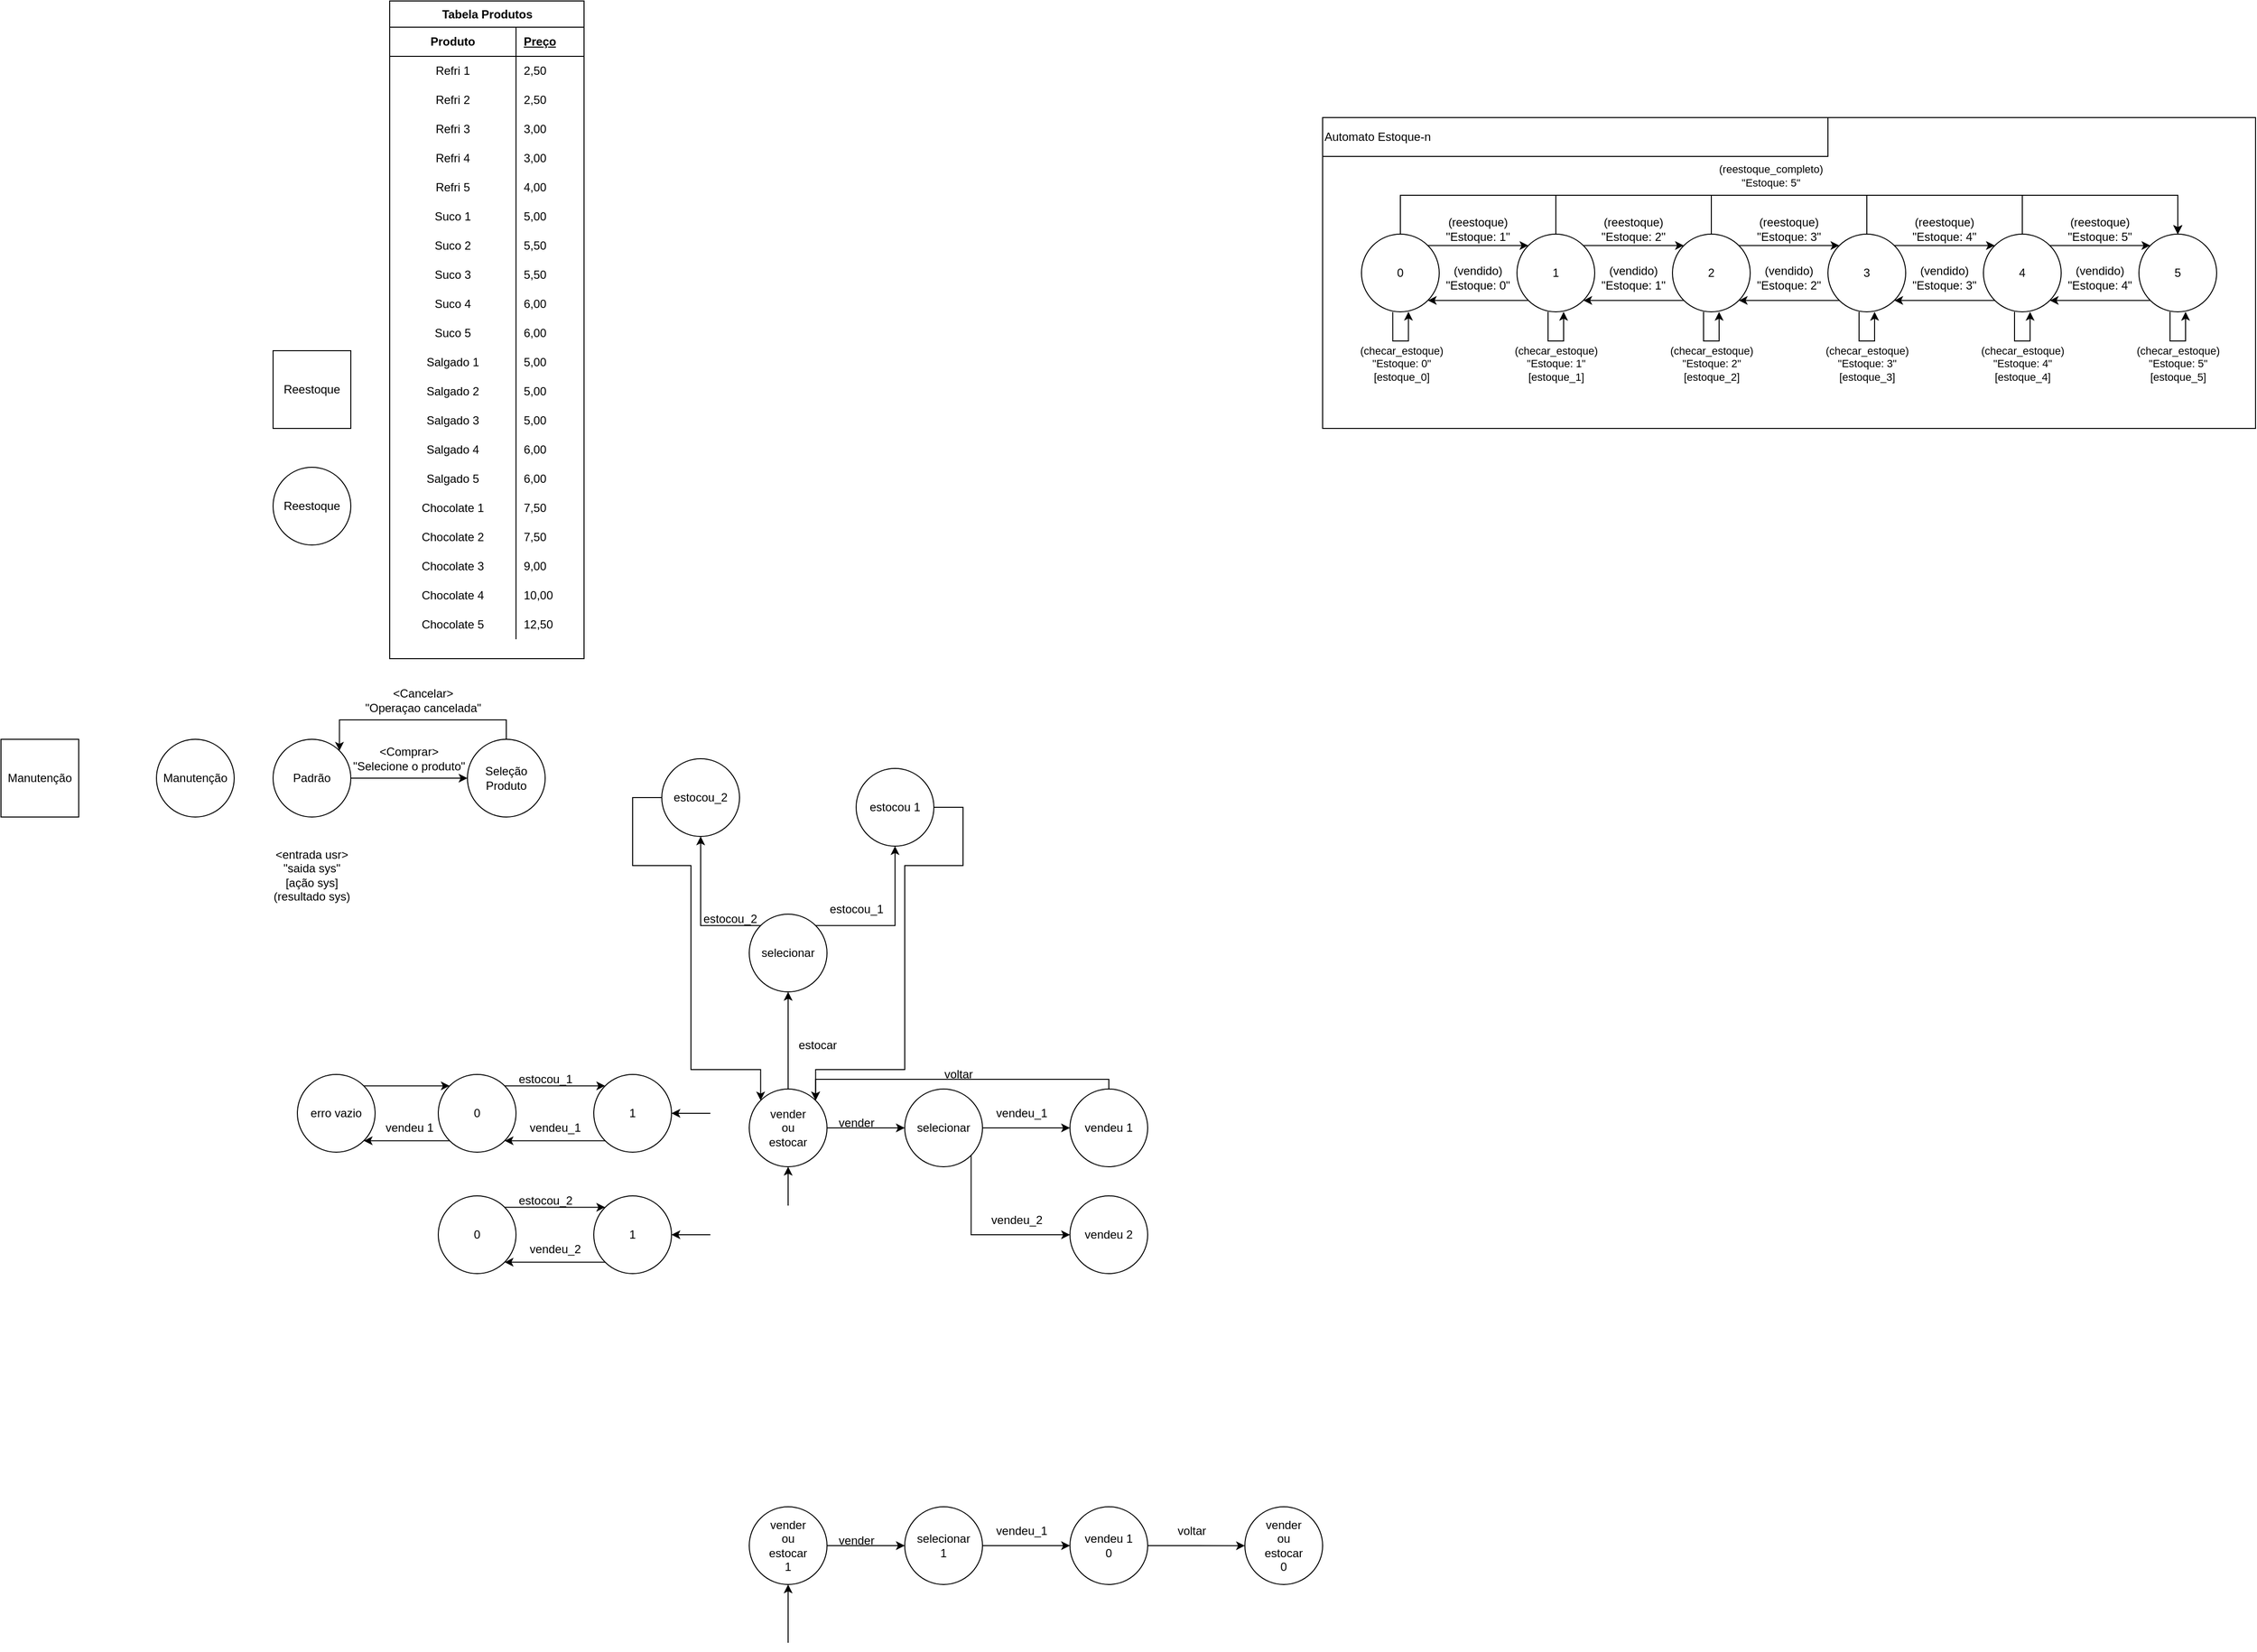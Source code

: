 <mxfile version="21.3.7" type="github">
  <diagram name="Page-1" id="Dn7WCph-Q2Zk05KkJ9gT">
    <mxGraphModel dx="714" dy="1919" grid="1" gridSize="10" guides="1" tooltips="1" connect="1" arrows="1" fold="1" page="1" pageScale="1" pageWidth="850" pageHeight="1100" math="0" shadow="0">
      <root>
        <object label="" teste="10" id="0">
          <mxCell />
        </object>
        <mxCell id="1" parent="0" />
        <mxCell id="Tr1CRuv71H9EIvpvQ8Qs-18" style="edgeStyle=orthogonalEdgeStyle;rounded=0;orthogonalLoop=1;jettySize=auto;html=1;exitX=1;exitY=0.5;exitDx=0;exitDy=0;" parent="1" source="v_8HGv_C3uq0IwqfqXQF-1" target="Tr1CRuv71H9EIvpvQ8Qs-1" edge="1">
          <mxGeometry relative="1" as="geometry" />
        </mxCell>
        <mxCell id="v_8HGv_C3uq0IwqfqXQF-1" value="Padrão" style="ellipse;whiteSpace=wrap;html=1;" parent="1" vertex="1">
          <mxGeometry x="320" y="120" width="80" height="80" as="geometry" />
        </mxCell>
        <mxCell id="Tr1CRuv71H9EIvpvQ8Qs-237" style="edgeStyle=orthogonalEdgeStyle;rounded=0;orthogonalLoop=1;jettySize=auto;html=1;exitX=0.5;exitY=0;exitDx=0;exitDy=0;entryX=1;entryY=0;entryDx=0;entryDy=0;" parent="1" source="Tr1CRuv71H9EIvpvQ8Qs-1" target="v_8HGv_C3uq0IwqfqXQF-1" edge="1">
          <mxGeometry relative="1" as="geometry">
            <Array as="points">
              <mxPoint x="560" y="100" />
              <mxPoint x="388" y="100" />
            </Array>
          </mxGeometry>
        </mxCell>
        <mxCell id="Tr1CRuv71H9EIvpvQ8Qs-1" value="&lt;div&gt;Seleção&lt;/div&gt;&lt;div&gt;Produto&lt;br&gt;&lt;/div&gt;" style="ellipse;whiteSpace=wrap;html=1;" parent="1" vertex="1">
          <mxGeometry x="520" y="120" width="80" height="80" as="geometry" />
        </mxCell>
        <mxCell id="Tr1CRuv71H9EIvpvQ8Qs-13" value="&lt;div&gt;Reestoque&lt;/div&gt;" style="whiteSpace=wrap;html=1;aspect=fixed;" parent="1" vertex="1">
          <mxGeometry x="320" y="-280" width="80" height="80" as="geometry" />
        </mxCell>
        <mxCell id="Tr1CRuv71H9EIvpvQ8Qs-14" value="&lt;div&gt;Manutenção&lt;/div&gt;" style="whiteSpace=wrap;html=1;aspect=fixed;" parent="1" vertex="1">
          <mxGeometry x="40" y="120" width="80" height="80" as="geometry" />
        </mxCell>
        <mxCell id="Tr1CRuv71H9EIvpvQ8Qs-16" value="Manutenção" style="ellipse;whiteSpace=wrap;html=1;aspect=fixed;" parent="1" vertex="1">
          <mxGeometry x="200" y="120" width="80" height="80" as="geometry" />
        </mxCell>
        <mxCell id="Tr1CRuv71H9EIvpvQ8Qs-17" value="Reestoque" style="ellipse;whiteSpace=wrap;html=1;" parent="1" vertex="1">
          <mxGeometry x="320" y="-160" width="80" height="80" as="geometry" />
        </mxCell>
        <mxCell id="Tr1CRuv71H9EIvpvQ8Qs-20" value="&amp;lt;entrada usr&amp;gt;&lt;br&gt;&lt;div&gt;&quot;saida sys&quot;&lt;/div&gt;&lt;div&gt;[ação sys]&lt;/div&gt;&lt;div&gt;(resultado sys)&lt;br&gt;&lt;/div&gt;" style="text;html=1;strokeColor=none;fillColor=none;align=center;verticalAlign=middle;whiteSpace=wrap;rounded=0;" parent="1" vertex="1">
          <mxGeometry x="300" y="220" width="120" height="80" as="geometry" />
        </mxCell>
        <mxCell id="Tr1CRuv71H9EIvpvQ8Qs-21" value="&amp;lt;Comprar&amp;gt;&lt;br&gt;&lt;div&gt;&quot;Selecione o produto&quot;&lt;/div&gt;" style="text;html=1;strokeColor=none;fillColor=none;align=center;verticalAlign=middle;whiteSpace=wrap;rounded=0;" parent="1" vertex="1">
          <mxGeometry x="400" y="120" width="120" height="40" as="geometry" />
        </mxCell>
        <mxCell id="Tr1CRuv71H9EIvpvQ8Qs-62" value="Tabela Produtos" style="shape=table;startSize=27;container=1;collapsible=1;childLayout=tableLayout;fixedRows=1;rowLines=0;fontStyle=1;align=center;resizeLast=1;html=1;" parent="1" vertex="1">
          <mxGeometry x="440" y="-640" width="200" height="677" as="geometry">
            <mxRectangle x="440" y="-597" width="70" height="30" as="alternateBounds" />
          </mxGeometry>
        </mxCell>
        <mxCell id="Tr1CRuv71H9EIvpvQ8Qs-63" value="" style="shape=tableRow;horizontal=0;startSize=0;swimlaneHead=0;swimlaneBody=0;fillColor=none;collapsible=0;dropTarget=0;points=[[0,0.5],[1,0.5]];portConstraint=eastwest;top=0;left=0;right=0;bottom=1;" parent="Tr1CRuv71H9EIvpvQ8Qs-62" vertex="1">
          <mxGeometry y="27" width="200" height="30" as="geometry" />
        </mxCell>
        <mxCell id="Tr1CRuv71H9EIvpvQ8Qs-64" value="Produto" style="shape=partialRectangle;connectable=0;fillColor=none;top=0;left=0;bottom=0;right=0;fontStyle=1;overflow=hidden;whiteSpace=wrap;html=1;" parent="Tr1CRuv71H9EIvpvQ8Qs-63" vertex="1">
          <mxGeometry width="130" height="30" as="geometry">
            <mxRectangle width="130" height="30" as="alternateBounds" />
          </mxGeometry>
        </mxCell>
        <mxCell id="Tr1CRuv71H9EIvpvQ8Qs-65" value="Preço" style="shape=partialRectangle;connectable=0;fillColor=none;top=0;left=0;bottom=0;right=0;align=left;spacingLeft=6;fontStyle=5;overflow=hidden;whiteSpace=wrap;html=1;" parent="Tr1CRuv71H9EIvpvQ8Qs-63" vertex="1">
          <mxGeometry x="130" width="70" height="30" as="geometry">
            <mxRectangle width="70" height="30" as="alternateBounds" />
          </mxGeometry>
        </mxCell>
        <mxCell id="Tr1CRuv71H9EIvpvQ8Qs-66" value="" style="shape=tableRow;horizontal=0;startSize=0;swimlaneHead=0;swimlaneBody=0;fillColor=none;collapsible=0;dropTarget=0;points=[[0,0.5],[1,0.5]];portConstraint=eastwest;top=0;left=0;right=0;bottom=0;" parent="Tr1CRuv71H9EIvpvQ8Qs-62" vertex="1">
          <mxGeometry y="57" width="200" height="30" as="geometry" />
        </mxCell>
        <mxCell id="Tr1CRuv71H9EIvpvQ8Qs-67" value="&lt;div&gt;Refri 1&lt;/div&gt;" style="shape=partialRectangle;connectable=0;fillColor=none;top=0;left=0;bottom=0;right=0;editable=1;overflow=hidden;whiteSpace=wrap;html=1;" parent="Tr1CRuv71H9EIvpvQ8Qs-66" vertex="1">
          <mxGeometry width="130" height="30" as="geometry">
            <mxRectangle width="130" height="30" as="alternateBounds" />
          </mxGeometry>
        </mxCell>
        <mxCell id="Tr1CRuv71H9EIvpvQ8Qs-68" value="2,50" style="shape=partialRectangle;connectable=0;fillColor=none;top=0;left=0;bottom=0;right=0;align=left;spacingLeft=6;overflow=hidden;whiteSpace=wrap;html=1;" parent="Tr1CRuv71H9EIvpvQ8Qs-66" vertex="1">
          <mxGeometry x="130" width="70" height="30" as="geometry">
            <mxRectangle width="70" height="30" as="alternateBounds" />
          </mxGeometry>
        </mxCell>
        <mxCell id="Tr1CRuv71H9EIvpvQ8Qs-69" value="" style="shape=tableRow;horizontal=0;startSize=0;swimlaneHead=0;swimlaneBody=0;fillColor=none;collapsible=0;dropTarget=0;points=[[0,0.5],[1,0.5]];portConstraint=eastwest;top=0;left=0;right=0;bottom=0;" parent="Tr1CRuv71H9EIvpvQ8Qs-62" vertex="1">
          <mxGeometry y="87" width="200" height="30" as="geometry" />
        </mxCell>
        <mxCell id="Tr1CRuv71H9EIvpvQ8Qs-70" value="Refri 2" style="shape=partialRectangle;connectable=0;fillColor=none;top=0;left=0;bottom=0;right=0;editable=1;overflow=hidden;whiteSpace=wrap;html=1;" parent="Tr1CRuv71H9EIvpvQ8Qs-69" vertex="1">
          <mxGeometry width="130" height="30" as="geometry">
            <mxRectangle width="130" height="30" as="alternateBounds" />
          </mxGeometry>
        </mxCell>
        <mxCell id="Tr1CRuv71H9EIvpvQ8Qs-71" value="2,50" style="shape=partialRectangle;connectable=0;fillColor=none;top=0;left=0;bottom=0;right=0;align=left;spacingLeft=6;overflow=hidden;whiteSpace=wrap;html=1;" parent="Tr1CRuv71H9EIvpvQ8Qs-69" vertex="1">
          <mxGeometry x="130" width="70" height="30" as="geometry">
            <mxRectangle width="70" height="30" as="alternateBounds" />
          </mxGeometry>
        </mxCell>
        <mxCell id="Tr1CRuv71H9EIvpvQ8Qs-72" value="" style="shape=tableRow;horizontal=0;startSize=0;swimlaneHead=0;swimlaneBody=0;fillColor=none;collapsible=0;dropTarget=0;points=[[0,0.5],[1,0.5]];portConstraint=eastwest;top=0;left=0;right=0;bottom=0;" parent="Tr1CRuv71H9EIvpvQ8Qs-62" vertex="1">
          <mxGeometry y="117" width="200" height="30" as="geometry" />
        </mxCell>
        <mxCell id="Tr1CRuv71H9EIvpvQ8Qs-73" value="Refri 3" style="shape=partialRectangle;connectable=0;fillColor=none;top=0;left=0;bottom=0;right=0;editable=1;overflow=hidden;whiteSpace=wrap;html=1;" parent="Tr1CRuv71H9EIvpvQ8Qs-72" vertex="1">
          <mxGeometry width="130" height="30" as="geometry">
            <mxRectangle width="130" height="30" as="alternateBounds" />
          </mxGeometry>
        </mxCell>
        <mxCell id="Tr1CRuv71H9EIvpvQ8Qs-74" value="&lt;div&gt;3,00&lt;/div&gt;" style="shape=partialRectangle;connectable=0;fillColor=none;top=0;left=0;bottom=0;right=0;align=left;spacingLeft=6;overflow=hidden;whiteSpace=wrap;html=1;" parent="Tr1CRuv71H9EIvpvQ8Qs-72" vertex="1">
          <mxGeometry x="130" width="70" height="30" as="geometry">
            <mxRectangle width="70" height="30" as="alternateBounds" />
          </mxGeometry>
        </mxCell>
        <mxCell id="Tr1CRuv71H9EIvpvQ8Qs-88" value="" style="shape=tableRow;horizontal=0;startSize=0;swimlaneHead=0;swimlaneBody=0;fillColor=none;collapsible=0;dropTarget=0;points=[[0,0.5],[1,0.5]];portConstraint=eastwest;top=0;left=0;right=0;bottom=0;" parent="Tr1CRuv71H9EIvpvQ8Qs-62" vertex="1">
          <mxGeometry y="147" width="200" height="30" as="geometry" />
        </mxCell>
        <mxCell id="Tr1CRuv71H9EIvpvQ8Qs-89" value="Refri 4" style="shape=partialRectangle;connectable=0;fillColor=none;top=0;left=0;bottom=0;right=0;editable=1;overflow=hidden;whiteSpace=wrap;html=1;" parent="Tr1CRuv71H9EIvpvQ8Qs-88" vertex="1">
          <mxGeometry width="130" height="30" as="geometry">
            <mxRectangle width="130" height="30" as="alternateBounds" />
          </mxGeometry>
        </mxCell>
        <mxCell id="Tr1CRuv71H9EIvpvQ8Qs-90" value="3,00&lt;span style=&quot;white-space: pre;&quot;&gt; &lt;/span&gt;" style="shape=partialRectangle;connectable=0;fillColor=none;top=0;left=0;bottom=0;right=0;align=left;spacingLeft=6;overflow=hidden;whiteSpace=wrap;html=1;" parent="Tr1CRuv71H9EIvpvQ8Qs-88" vertex="1">
          <mxGeometry x="130" width="70" height="30" as="geometry">
            <mxRectangle width="70" height="30" as="alternateBounds" />
          </mxGeometry>
        </mxCell>
        <mxCell id="Tr1CRuv71H9EIvpvQ8Qs-91" value="" style="shape=tableRow;horizontal=0;startSize=0;swimlaneHead=0;swimlaneBody=0;fillColor=none;collapsible=0;dropTarget=0;points=[[0,0.5],[1,0.5]];portConstraint=eastwest;top=0;left=0;right=0;bottom=0;" parent="Tr1CRuv71H9EIvpvQ8Qs-62" vertex="1">
          <mxGeometry y="177" width="200" height="30" as="geometry" />
        </mxCell>
        <mxCell id="Tr1CRuv71H9EIvpvQ8Qs-92" value="Refri 5" style="shape=partialRectangle;connectable=0;fillColor=none;top=0;left=0;bottom=0;right=0;editable=1;overflow=hidden;whiteSpace=wrap;html=1;" parent="Tr1CRuv71H9EIvpvQ8Qs-91" vertex="1">
          <mxGeometry width="130" height="30" as="geometry">
            <mxRectangle width="130" height="30" as="alternateBounds" />
          </mxGeometry>
        </mxCell>
        <mxCell id="Tr1CRuv71H9EIvpvQ8Qs-93" value="4,00&lt;span style=&quot;white-space: pre;&quot;&gt; &lt;/span&gt;" style="shape=partialRectangle;connectable=0;fillColor=none;top=0;left=0;bottom=0;right=0;align=left;spacingLeft=6;overflow=hidden;whiteSpace=wrap;html=1;" parent="Tr1CRuv71H9EIvpvQ8Qs-91" vertex="1">
          <mxGeometry x="130" width="70" height="30" as="geometry">
            <mxRectangle width="70" height="30" as="alternateBounds" />
          </mxGeometry>
        </mxCell>
        <mxCell id="Tr1CRuv71H9EIvpvQ8Qs-94" value="" style="shape=tableRow;horizontal=0;startSize=0;swimlaneHead=0;swimlaneBody=0;fillColor=none;collapsible=0;dropTarget=0;points=[[0,0.5],[1,0.5]];portConstraint=eastwest;top=0;left=0;right=0;bottom=0;" parent="Tr1CRuv71H9EIvpvQ8Qs-62" vertex="1">
          <mxGeometry y="207" width="200" height="30" as="geometry" />
        </mxCell>
        <mxCell id="Tr1CRuv71H9EIvpvQ8Qs-95" value="Suco 1" style="shape=partialRectangle;connectable=0;fillColor=none;top=0;left=0;bottom=0;right=0;editable=1;overflow=hidden;whiteSpace=wrap;html=1;" parent="Tr1CRuv71H9EIvpvQ8Qs-94" vertex="1">
          <mxGeometry width="130" height="30" as="geometry">
            <mxRectangle width="130" height="30" as="alternateBounds" />
          </mxGeometry>
        </mxCell>
        <mxCell id="Tr1CRuv71H9EIvpvQ8Qs-96" value="5,00&lt;span style=&quot;white-space: pre;&quot;&gt; &lt;/span&gt;&lt;span style=&quot;white-space: pre;&quot;&gt; &lt;/span&gt;" style="shape=partialRectangle;connectable=0;fillColor=none;top=0;left=0;bottom=0;right=0;align=left;spacingLeft=6;overflow=hidden;whiteSpace=wrap;html=1;" parent="Tr1CRuv71H9EIvpvQ8Qs-94" vertex="1">
          <mxGeometry x="130" width="70" height="30" as="geometry">
            <mxRectangle width="70" height="30" as="alternateBounds" />
          </mxGeometry>
        </mxCell>
        <mxCell id="Tr1CRuv71H9EIvpvQ8Qs-97" value="" style="shape=tableRow;horizontal=0;startSize=0;swimlaneHead=0;swimlaneBody=0;fillColor=none;collapsible=0;dropTarget=0;points=[[0,0.5],[1,0.5]];portConstraint=eastwest;top=0;left=0;right=0;bottom=0;" parent="Tr1CRuv71H9EIvpvQ8Qs-62" vertex="1">
          <mxGeometry y="237" width="200" height="30" as="geometry" />
        </mxCell>
        <mxCell id="Tr1CRuv71H9EIvpvQ8Qs-98" value="Suco 2" style="shape=partialRectangle;connectable=0;fillColor=none;top=0;left=0;bottom=0;right=0;editable=1;overflow=hidden;whiteSpace=wrap;html=1;" parent="Tr1CRuv71H9EIvpvQ8Qs-97" vertex="1">
          <mxGeometry width="130" height="30" as="geometry">
            <mxRectangle width="130" height="30" as="alternateBounds" />
          </mxGeometry>
        </mxCell>
        <mxCell id="Tr1CRuv71H9EIvpvQ8Qs-99" value="5,50&lt;span style=&quot;white-space: pre;&quot;&gt; &lt;/span&gt;&lt;span style=&quot;white-space: pre;&quot;&gt; &lt;/span&gt;&lt;span style=&quot;white-space: pre;&quot;&gt; &lt;/span&gt;" style="shape=partialRectangle;connectable=0;fillColor=none;top=0;left=0;bottom=0;right=0;align=left;spacingLeft=6;overflow=hidden;whiteSpace=wrap;html=1;" parent="Tr1CRuv71H9EIvpvQ8Qs-97" vertex="1">
          <mxGeometry x="130" width="70" height="30" as="geometry">
            <mxRectangle width="70" height="30" as="alternateBounds" />
          </mxGeometry>
        </mxCell>
        <mxCell id="Tr1CRuv71H9EIvpvQ8Qs-100" value="" style="shape=tableRow;horizontal=0;startSize=0;swimlaneHead=0;swimlaneBody=0;fillColor=none;collapsible=0;dropTarget=0;points=[[0,0.5],[1,0.5]];portConstraint=eastwest;top=0;left=0;right=0;bottom=0;" parent="Tr1CRuv71H9EIvpvQ8Qs-62" vertex="1">
          <mxGeometry y="267" width="200" height="30" as="geometry" />
        </mxCell>
        <mxCell id="Tr1CRuv71H9EIvpvQ8Qs-101" value="Suco 3" style="shape=partialRectangle;connectable=0;fillColor=none;top=0;left=0;bottom=0;right=0;editable=1;overflow=hidden;whiteSpace=wrap;html=1;" parent="Tr1CRuv71H9EIvpvQ8Qs-100" vertex="1">
          <mxGeometry width="130" height="30" as="geometry">
            <mxRectangle width="130" height="30" as="alternateBounds" />
          </mxGeometry>
        </mxCell>
        <mxCell id="Tr1CRuv71H9EIvpvQ8Qs-102" value="5,50&lt;span style=&quot;white-space: pre;&quot;&gt; &lt;/span&gt;" style="shape=partialRectangle;connectable=0;fillColor=none;top=0;left=0;bottom=0;right=0;align=left;spacingLeft=6;overflow=hidden;whiteSpace=wrap;html=1;" parent="Tr1CRuv71H9EIvpvQ8Qs-100" vertex="1">
          <mxGeometry x="130" width="70" height="30" as="geometry">
            <mxRectangle width="70" height="30" as="alternateBounds" />
          </mxGeometry>
        </mxCell>
        <mxCell id="Tr1CRuv71H9EIvpvQ8Qs-103" value="" style="shape=tableRow;horizontal=0;startSize=0;swimlaneHead=0;swimlaneBody=0;fillColor=none;collapsible=0;dropTarget=0;points=[[0,0.5],[1,0.5]];portConstraint=eastwest;top=0;left=0;right=0;bottom=0;" parent="Tr1CRuv71H9EIvpvQ8Qs-62" vertex="1">
          <mxGeometry y="297" width="200" height="30" as="geometry" />
        </mxCell>
        <mxCell id="Tr1CRuv71H9EIvpvQ8Qs-104" value="Suco 4" style="shape=partialRectangle;connectable=0;fillColor=none;top=0;left=0;bottom=0;right=0;editable=1;overflow=hidden;whiteSpace=wrap;html=1;" parent="Tr1CRuv71H9EIvpvQ8Qs-103" vertex="1">
          <mxGeometry width="130" height="30" as="geometry">
            <mxRectangle width="130" height="30" as="alternateBounds" />
          </mxGeometry>
        </mxCell>
        <mxCell id="Tr1CRuv71H9EIvpvQ8Qs-105" value="6,00" style="shape=partialRectangle;connectable=0;fillColor=none;top=0;left=0;bottom=0;right=0;align=left;spacingLeft=6;overflow=hidden;whiteSpace=wrap;html=1;" parent="Tr1CRuv71H9EIvpvQ8Qs-103" vertex="1">
          <mxGeometry x="130" width="70" height="30" as="geometry">
            <mxRectangle width="70" height="30" as="alternateBounds" />
          </mxGeometry>
        </mxCell>
        <mxCell id="Tr1CRuv71H9EIvpvQ8Qs-106" value="" style="shape=tableRow;horizontal=0;startSize=0;swimlaneHead=0;swimlaneBody=0;fillColor=none;collapsible=0;dropTarget=0;points=[[0,0.5],[1,0.5]];portConstraint=eastwest;top=0;left=0;right=0;bottom=0;" parent="Tr1CRuv71H9EIvpvQ8Qs-62" vertex="1">
          <mxGeometry y="327" width="200" height="30" as="geometry" />
        </mxCell>
        <mxCell id="Tr1CRuv71H9EIvpvQ8Qs-107" value="Suco 5" style="shape=partialRectangle;connectable=0;fillColor=none;top=0;left=0;bottom=0;right=0;editable=1;overflow=hidden;whiteSpace=wrap;html=1;" parent="Tr1CRuv71H9EIvpvQ8Qs-106" vertex="1">
          <mxGeometry width="130" height="30" as="geometry">
            <mxRectangle width="130" height="30" as="alternateBounds" />
          </mxGeometry>
        </mxCell>
        <mxCell id="Tr1CRuv71H9EIvpvQ8Qs-108" value="6,00" style="shape=partialRectangle;connectable=0;fillColor=none;top=0;left=0;bottom=0;right=0;align=left;spacingLeft=6;overflow=hidden;whiteSpace=wrap;html=1;" parent="Tr1CRuv71H9EIvpvQ8Qs-106" vertex="1">
          <mxGeometry x="130" width="70" height="30" as="geometry">
            <mxRectangle width="70" height="30" as="alternateBounds" />
          </mxGeometry>
        </mxCell>
        <mxCell id="Tr1CRuv71H9EIvpvQ8Qs-109" value="" style="shape=tableRow;horizontal=0;startSize=0;swimlaneHead=0;swimlaneBody=0;fillColor=none;collapsible=0;dropTarget=0;points=[[0,0.5],[1,0.5]];portConstraint=eastwest;top=0;left=0;right=0;bottom=0;" parent="Tr1CRuv71H9EIvpvQ8Qs-62" vertex="1">
          <mxGeometry y="357" width="200" height="30" as="geometry" />
        </mxCell>
        <mxCell id="Tr1CRuv71H9EIvpvQ8Qs-110" value="Salgado 1" style="shape=partialRectangle;connectable=0;fillColor=none;top=0;left=0;bottom=0;right=0;editable=1;overflow=hidden;whiteSpace=wrap;html=1;" parent="Tr1CRuv71H9EIvpvQ8Qs-109" vertex="1">
          <mxGeometry width="130" height="30" as="geometry">
            <mxRectangle width="130" height="30" as="alternateBounds" />
          </mxGeometry>
        </mxCell>
        <mxCell id="Tr1CRuv71H9EIvpvQ8Qs-111" value="&lt;div&gt;5,00&lt;/div&gt;" style="shape=partialRectangle;connectable=0;fillColor=none;top=0;left=0;bottom=0;right=0;align=left;spacingLeft=6;overflow=hidden;whiteSpace=wrap;html=1;" parent="Tr1CRuv71H9EIvpvQ8Qs-109" vertex="1">
          <mxGeometry x="130" width="70" height="30" as="geometry">
            <mxRectangle width="70" height="30" as="alternateBounds" />
          </mxGeometry>
        </mxCell>
        <mxCell id="Tr1CRuv71H9EIvpvQ8Qs-112" value="" style="shape=tableRow;horizontal=0;startSize=0;swimlaneHead=0;swimlaneBody=0;fillColor=none;collapsible=0;dropTarget=0;points=[[0,0.5],[1,0.5]];portConstraint=eastwest;top=0;left=0;right=0;bottom=0;" parent="Tr1CRuv71H9EIvpvQ8Qs-62" vertex="1">
          <mxGeometry y="387" width="200" height="30" as="geometry" />
        </mxCell>
        <mxCell id="Tr1CRuv71H9EIvpvQ8Qs-113" value="Salgado 2" style="shape=partialRectangle;connectable=0;fillColor=none;top=0;left=0;bottom=0;right=0;editable=1;overflow=hidden;whiteSpace=wrap;html=1;" parent="Tr1CRuv71H9EIvpvQ8Qs-112" vertex="1">
          <mxGeometry width="130" height="30" as="geometry">
            <mxRectangle width="130" height="30" as="alternateBounds" />
          </mxGeometry>
        </mxCell>
        <mxCell id="Tr1CRuv71H9EIvpvQ8Qs-114" value="5,00" style="shape=partialRectangle;connectable=0;fillColor=none;top=0;left=0;bottom=0;right=0;align=left;spacingLeft=6;overflow=hidden;whiteSpace=wrap;html=1;" parent="Tr1CRuv71H9EIvpvQ8Qs-112" vertex="1">
          <mxGeometry x="130" width="70" height="30" as="geometry">
            <mxRectangle width="70" height="30" as="alternateBounds" />
          </mxGeometry>
        </mxCell>
        <mxCell id="Tr1CRuv71H9EIvpvQ8Qs-115" value="" style="shape=tableRow;horizontal=0;startSize=0;swimlaneHead=0;swimlaneBody=0;fillColor=none;collapsible=0;dropTarget=0;points=[[0,0.5],[1,0.5]];portConstraint=eastwest;top=0;left=0;right=0;bottom=0;" parent="Tr1CRuv71H9EIvpvQ8Qs-62" vertex="1">
          <mxGeometry y="417" width="200" height="30" as="geometry" />
        </mxCell>
        <mxCell id="Tr1CRuv71H9EIvpvQ8Qs-116" value="Salgado 3" style="shape=partialRectangle;connectable=0;fillColor=none;top=0;left=0;bottom=0;right=0;editable=1;overflow=hidden;whiteSpace=wrap;html=1;" parent="Tr1CRuv71H9EIvpvQ8Qs-115" vertex="1">
          <mxGeometry width="130" height="30" as="geometry">
            <mxRectangle width="130" height="30" as="alternateBounds" />
          </mxGeometry>
        </mxCell>
        <mxCell id="Tr1CRuv71H9EIvpvQ8Qs-117" value="5,00" style="shape=partialRectangle;connectable=0;fillColor=none;top=0;left=0;bottom=0;right=0;align=left;spacingLeft=6;overflow=hidden;whiteSpace=wrap;html=1;" parent="Tr1CRuv71H9EIvpvQ8Qs-115" vertex="1">
          <mxGeometry x="130" width="70" height="30" as="geometry">
            <mxRectangle width="70" height="30" as="alternateBounds" />
          </mxGeometry>
        </mxCell>
        <mxCell id="Tr1CRuv71H9EIvpvQ8Qs-118" value="" style="shape=tableRow;horizontal=0;startSize=0;swimlaneHead=0;swimlaneBody=0;fillColor=none;collapsible=0;dropTarget=0;points=[[0,0.5],[1,0.5]];portConstraint=eastwest;top=0;left=0;right=0;bottom=0;" parent="Tr1CRuv71H9EIvpvQ8Qs-62" vertex="1">
          <mxGeometry y="447" width="200" height="30" as="geometry" />
        </mxCell>
        <mxCell id="Tr1CRuv71H9EIvpvQ8Qs-119" value="Salgado 4" style="shape=partialRectangle;connectable=0;fillColor=none;top=0;left=0;bottom=0;right=0;editable=1;overflow=hidden;whiteSpace=wrap;html=1;" parent="Tr1CRuv71H9EIvpvQ8Qs-118" vertex="1">
          <mxGeometry width="130" height="30" as="geometry">
            <mxRectangle width="130" height="30" as="alternateBounds" />
          </mxGeometry>
        </mxCell>
        <mxCell id="Tr1CRuv71H9EIvpvQ8Qs-120" value="6,00" style="shape=partialRectangle;connectable=0;fillColor=none;top=0;left=0;bottom=0;right=0;align=left;spacingLeft=6;overflow=hidden;whiteSpace=wrap;html=1;" parent="Tr1CRuv71H9EIvpvQ8Qs-118" vertex="1">
          <mxGeometry x="130" width="70" height="30" as="geometry">
            <mxRectangle width="70" height="30" as="alternateBounds" />
          </mxGeometry>
        </mxCell>
        <mxCell id="Tr1CRuv71H9EIvpvQ8Qs-121" value="" style="shape=tableRow;horizontal=0;startSize=0;swimlaneHead=0;swimlaneBody=0;fillColor=none;collapsible=0;dropTarget=0;points=[[0,0.5],[1,0.5]];portConstraint=eastwest;top=0;left=0;right=0;bottom=0;" parent="Tr1CRuv71H9EIvpvQ8Qs-62" vertex="1">
          <mxGeometry y="477" width="200" height="30" as="geometry" />
        </mxCell>
        <mxCell id="Tr1CRuv71H9EIvpvQ8Qs-122" value="Salgado 5" style="shape=partialRectangle;connectable=0;fillColor=none;top=0;left=0;bottom=0;right=0;editable=1;overflow=hidden;whiteSpace=wrap;html=1;" parent="Tr1CRuv71H9EIvpvQ8Qs-121" vertex="1">
          <mxGeometry width="130" height="30" as="geometry">
            <mxRectangle width="130" height="30" as="alternateBounds" />
          </mxGeometry>
        </mxCell>
        <mxCell id="Tr1CRuv71H9EIvpvQ8Qs-123" value="6,00" style="shape=partialRectangle;connectable=0;fillColor=none;top=0;left=0;bottom=0;right=0;align=left;spacingLeft=6;overflow=hidden;whiteSpace=wrap;html=1;" parent="Tr1CRuv71H9EIvpvQ8Qs-121" vertex="1">
          <mxGeometry x="130" width="70" height="30" as="geometry">
            <mxRectangle width="70" height="30" as="alternateBounds" />
          </mxGeometry>
        </mxCell>
        <mxCell id="Tr1CRuv71H9EIvpvQ8Qs-124" value="" style="shape=tableRow;horizontal=0;startSize=0;swimlaneHead=0;swimlaneBody=0;fillColor=none;collapsible=0;dropTarget=0;points=[[0,0.5],[1,0.5]];portConstraint=eastwest;top=0;left=0;right=0;bottom=0;" parent="Tr1CRuv71H9EIvpvQ8Qs-62" vertex="1">
          <mxGeometry y="507" width="200" height="30" as="geometry" />
        </mxCell>
        <mxCell id="Tr1CRuv71H9EIvpvQ8Qs-125" value="Chocolate 1" style="shape=partialRectangle;connectable=0;fillColor=none;top=0;left=0;bottom=0;right=0;editable=1;overflow=hidden;whiteSpace=wrap;html=1;" parent="Tr1CRuv71H9EIvpvQ8Qs-124" vertex="1">
          <mxGeometry width="130" height="30" as="geometry">
            <mxRectangle width="130" height="30" as="alternateBounds" />
          </mxGeometry>
        </mxCell>
        <mxCell id="Tr1CRuv71H9EIvpvQ8Qs-126" value="7,50&lt;span style=&quot;white-space: pre;&quot;&gt; &lt;/span&gt;" style="shape=partialRectangle;connectable=0;fillColor=none;top=0;left=0;bottom=0;right=0;align=left;spacingLeft=6;overflow=hidden;whiteSpace=wrap;html=1;" parent="Tr1CRuv71H9EIvpvQ8Qs-124" vertex="1">
          <mxGeometry x="130" width="70" height="30" as="geometry">
            <mxRectangle width="70" height="30" as="alternateBounds" />
          </mxGeometry>
        </mxCell>
        <mxCell id="Tr1CRuv71H9EIvpvQ8Qs-127" value="" style="shape=tableRow;horizontal=0;startSize=0;swimlaneHead=0;swimlaneBody=0;fillColor=none;collapsible=0;dropTarget=0;points=[[0,0.5],[1,0.5]];portConstraint=eastwest;top=0;left=0;right=0;bottom=0;" parent="Tr1CRuv71H9EIvpvQ8Qs-62" vertex="1">
          <mxGeometry y="537" width="200" height="30" as="geometry" />
        </mxCell>
        <mxCell id="Tr1CRuv71H9EIvpvQ8Qs-128" value="Chocolate 2" style="shape=partialRectangle;connectable=0;fillColor=none;top=0;left=0;bottom=0;right=0;editable=1;overflow=hidden;whiteSpace=wrap;html=1;" parent="Tr1CRuv71H9EIvpvQ8Qs-127" vertex="1">
          <mxGeometry width="130" height="30" as="geometry">
            <mxRectangle width="130" height="30" as="alternateBounds" />
          </mxGeometry>
        </mxCell>
        <mxCell id="Tr1CRuv71H9EIvpvQ8Qs-129" value="7,50" style="shape=partialRectangle;connectable=0;fillColor=none;top=0;left=0;bottom=0;right=0;align=left;spacingLeft=6;overflow=hidden;whiteSpace=wrap;html=1;" parent="Tr1CRuv71H9EIvpvQ8Qs-127" vertex="1">
          <mxGeometry x="130" width="70" height="30" as="geometry">
            <mxRectangle width="70" height="30" as="alternateBounds" />
          </mxGeometry>
        </mxCell>
        <mxCell id="Tr1CRuv71H9EIvpvQ8Qs-130" value="" style="shape=tableRow;horizontal=0;startSize=0;swimlaneHead=0;swimlaneBody=0;fillColor=none;collapsible=0;dropTarget=0;points=[[0,0.5],[1,0.5]];portConstraint=eastwest;top=0;left=0;right=0;bottom=0;" parent="Tr1CRuv71H9EIvpvQ8Qs-62" vertex="1">
          <mxGeometry y="567" width="200" height="30" as="geometry" />
        </mxCell>
        <mxCell id="Tr1CRuv71H9EIvpvQ8Qs-131" value="Chocolate 3" style="shape=partialRectangle;connectable=0;fillColor=none;top=0;left=0;bottom=0;right=0;editable=1;overflow=hidden;whiteSpace=wrap;html=1;" parent="Tr1CRuv71H9EIvpvQ8Qs-130" vertex="1">
          <mxGeometry width="130" height="30" as="geometry">
            <mxRectangle width="130" height="30" as="alternateBounds" />
          </mxGeometry>
        </mxCell>
        <mxCell id="Tr1CRuv71H9EIvpvQ8Qs-132" value="9,00&lt;span style=&quot;white-space: pre;&quot;&gt; &lt;/span&gt;" style="shape=partialRectangle;connectable=0;fillColor=none;top=0;left=0;bottom=0;right=0;align=left;spacingLeft=6;overflow=hidden;whiteSpace=wrap;html=1;" parent="Tr1CRuv71H9EIvpvQ8Qs-130" vertex="1">
          <mxGeometry x="130" width="70" height="30" as="geometry">
            <mxRectangle width="70" height="30" as="alternateBounds" />
          </mxGeometry>
        </mxCell>
        <mxCell id="Tr1CRuv71H9EIvpvQ8Qs-133" value="" style="shape=tableRow;horizontal=0;startSize=0;swimlaneHead=0;swimlaneBody=0;fillColor=none;collapsible=0;dropTarget=0;points=[[0,0.5],[1,0.5]];portConstraint=eastwest;top=0;left=0;right=0;bottom=0;" parent="Tr1CRuv71H9EIvpvQ8Qs-62" vertex="1">
          <mxGeometry y="597" width="200" height="30" as="geometry" />
        </mxCell>
        <mxCell id="Tr1CRuv71H9EIvpvQ8Qs-134" value="Chocolate 4" style="shape=partialRectangle;connectable=0;fillColor=none;top=0;left=0;bottom=0;right=0;editable=1;overflow=hidden;whiteSpace=wrap;html=1;" parent="Tr1CRuv71H9EIvpvQ8Qs-133" vertex="1">
          <mxGeometry width="130" height="30" as="geometry">
            <mxRectangle width="130" height="30" as="alternateBounds" />
          </mxGeometry>
        </mxCell>
        <mxCell id="Tr1CRuv71H9EIvpvQ8Qs-135" value="10,00" style="shape=partialRectangle;connectable=0;fillColor=none;top=0;left=0;bottom=0;right=0;align=left;spacingLeft=6;overflow=hidden;whiteSpace=wrap;html=1;" parent="Tr1CRuv71H9EIvpvQ8Qs-133" vertex="1">
          <mxGeometry x="130" width="70" height="30" as="geometry">
            <mxRectangle width="70" height="30" as="alternateBounds" />
          </mxGeometry>
        </mxCell>
        <mxCell id="Tr1CRuv71H9EIvpvQ8Qs-136" value="" style="shape=tableRow;horizontal=0;startSize=0;swimlaneHead=0;swimlaneBody=0;fillColor=none;collapsible=0;dropTarget=0;points=[[0,0.5],[1,0.5]];portConstraint=eastwest;top=0;left=0;right=0;bottom=0;" parent="Tr1CRuv71H9EIvpvQ8Qs-62" vertex="1">
          <mxGeometry y="627" width="200" height="30" as="geometry" />
        </mxCell>
        <mxCell id="Tr1CRuv71H9EIvpvQ8Qs-137" value="Chocolate 5" style="shape=partialRectangle;connectable=0;fillColor=none;top=0;left=0;bottom=0;right=0;editable=1;overflow=hidden;whiteSpace=wrap;html=1;" parent="Tr1CRuv71H9EIvpvQ8Qs-136" vertex="1">
          <mxGeometry width="130" height="30" as="geometry">
            <mxRectangle width="130" height="30" as="alternateBounds" />
          </mxGeometry>
        </mxCell>
        <mxCell id="Tr1CRuv71H9EIvpvQ8Qs-138" value="12,50" style="shape=partialRectangle;connectable=0;fillColor=none;top=0;left=0;bottom=0;right=0;align=left;spacingLeft=6;overflow=hidden;whiteSpace=wrap;html=1;" parent="Tr1CRuv71H9EIvpvQ8Qs-136" vertex="1">
          <mxGeometry x="130" width="70" height="30" as="geometry">
            <mxRectangle width="70" height="30" as="alternateBounds" />
          </mxGeometry>
        </mxCell>
        <mxCell id="Tr1CRuv71H9EIvpvQ8Qs-239" value="&amp;lt;Cancelar&amp;gt;&lt;br&gt;&lt;div&gt;&quot;Operaçao cancelada&quot;&lt;br&gt;&lt;/div&gt;" style="text;html=1;strokeColor=none;fillColor=none;align=center;verticalAlign=middle;whiteSpace=wrap;rounded=0;" parent="1" vertex="1">
          <mxGeometry x="387.5" y="60" width="172.5" height="40" as="geometry" />
        </mxCell>
        <mxCell id="Tr1CRuv71H9EIvpvQ8Qs-304" value="" style="group" parent="1" vertex="1" connectable="0">
          <mxGeometry x="1400" y="-520" width="960" height="320" as="geometry" />
        </mxCell>
        <mxCell id="Tr1CRuv71H9EIvpvQ8Qs-162" value="" style="whiteSpace=wrap;html=1;movable=1;resizable=1;rotatable=1;deletable=1;editable=1;locked=0;connectable=1;" parent="Tr1CRuv71H9EIvpvQ8Qs-304" vertex="1">
          <mxGeometry width="960" height="320" as="geometry" />
        </mxCell>
        <mxCell id="Tr1CRuv71H9EIvpvQ8Qs-163" value="&lt;div&gt;0&lt;/div&gt;" style="ellipse;whiteSpace=wrap;html=1;movable=1;resizable=1;rotatable=1;deletable=1;editable=1;locked=0;connectable=1;" parent="Tr1CRuv71H9EIvpvQ8Qs-304" vertex="1">
          <mxGeometry x="40" y="120" width="80" height="80" as="geometry" />
        </mxCell>
        <mxCell id="Tr1CRuv71H9EIvpvQ8Qs-184" style="edgeStyle=orthogonalEdgeStyle;rounded=0;orthogonalLoop=1;jettySize=auto;html=1;exitX=0;exitY=1;exitDx=0;exitDy=0;entryX=1;entryY=1;entryDx=0;entryDy=0;movable=1;resizable=1;rotatable=1;deletable=1;editable=1;locked=0;connectable=1;" parent="Tr1CRuv71H9EIvpvQ8Qs-304" source="Tr1CRuv71H9EIvpvQ8Qs-164" target="Tr1CRuv71H9EIvpvQ8Qs-163" edge="1">
          <mxGeometry relative="1" as="geometry" />
        </mxCell>
        <mxCell id="Tr1CRuv71H9EIvpvQ8Qs-310" style="edgeStyle=orthogonalEdgeStyle;rounded=0;orthogonalLoop=1;jettySize=auto;html=1;exitX=0.5;exitY=0;exitDx=0;exitDy=0;entryX=0.5;entryY=0;entryDx=0;entryDy=0;" parent="Tr1CRuv71H9EIvpvQ8Qs-304" source="Tr1CRuv71H9EIvpvQ8Qs-164" target="Tr1CRuv71H9EIvpvQ8Qs-168" edge="1">
          <mxGeometry relative="1" as="geometry">
            <Array as="points">
              <mxPoint x="240" y="80" />
              <mxPoint x="880" y="80" />
            </Array>
          </mxGeometry>
        </mxCell>
        <mxCell id="Tr1CRuv71H9EIvpvQ8Qs-164" value="1" style="ellipse;whiteSpace=wrap;html=1;movable=1;resizable=1;rotatable=1;deletable=1;editable=1;locked=0;connectable=1;" parent="Tr1CRuv71H9EIvpvQ8Qs-304" vertex="1">
          <mxGeometry x="200" y="120" width="80" height="80" as="geometry" />
        </mxCell>
        <mxCell id="Tr1CRuv71H9EIvpvQ8Qs-209" style="edgeStyle=orthogonalEdgeStyle;rounded=0;orthogonalLoop=1;jettySize=auto;html=1;exitX=1;exitY=0;exitDx=0;exitDy=0;entryX=0;entryY=0;entryDx=0;entryDy=0;movable=1;resizable=1;rotatable=1;deletable=1;editable=1;locked=0;connectable=1;" parent="Tr1CRuv71H9EIvpvQ8Qs-304" source="Tr1CRuv71H9EIvpvQ8Qs-163" target="Tr1CRuv71H9EIvpvQ8Qs-164" edge="1">
          <mxGeometry relative="1" as="geometry" />
        </mxCell>
        <mxCell id="Tr1CRuv71H9EIvpvQ8Qs-183" style="edgeStyle=orthogonalEdgeStyle;rounded=0;orthogonalLoop=1;jettySize=auto;html=1;exitX=0;exitY=1;exitDx=0;exitDy=0;entryX=1;entryY=1;entryDx=0;entryDy=0;movable=1;resizable=1;rotatable=1;deletable=1;editable=1;locked=0;connectable=1;" parent="Tr1CRuv71H9EIvpvQ8Qs-304" source="Tr1CRuv71H9EIvpvQ8Qs-165" target="Tr1CRuv71H9EIvpvQ8Qs-164" edge="1">
          <mxGeometry relative="1" as="geometry" />
        </mxCell>
        <mxCell id="Tr1CRuv71H9EIvpvQ8Qs-311" style="edgeStyle=orthogonalEdgeStyle;rounded=0;orthogonalLoop=1;jettySize=auto;html=1;exitX=0.5;exitY=0;exitDx=0;exitDy=0;" parent="Tr1CRuv71H9EIvpvQ8Qs-304" source="Tr1CRuv71H9EIvpvQ8Qs-165" edge="1">
          <mxGeometry relative="1" as="geometry">
            <mxPoint x="880" y="119.833" as="targetPoint" />
            <Array as="points">
              <mxPoint x="400" y="80" />
              <mxPoint x="880" y="80" />
            </Array>
          </mxGeometry>
        </mxCell>
        <mxCell id="Tr1CRuv71H9EIvpvQ8Qs-165" value="2" style="ellipse;whiteSpace=wrap;html=1;movable=1;resizable=1;rotatable=1;deletable=1;editable=1;locked=0;connectable=1;" parent="Tr1CRuv71H9EIvpvQ8Qs-304" vertex="1">
          <mxGeometry x="360" y="120" width="80" height="80" as="geometry" />
        </mxCell>
        <mxCell id="Tr1CRuv71H9EIvpvQ8Qs-176" style="edgeStyle=orthogonalEdgeStyle;rounded=0;orthogonalLoop=1;jettySize=auto;html=1;exitX=1;exitY=0;exitDx=0;exitDy=0;entryX=0;entryY=0;entryDx=0;entryDy=0;movable=1;resizable=1;rotatable=1;deletable=1;editable=1;locked=0;connectable=1;" parent="Tr1CRuv71H9EIvpvQ8Qs-304" source="Tr1CRuv71H9EIvpvQ8Qs-164" target="Tr1CRuv71H9EIvpvQ8Qs-165" edge="1">
          <mxGeometry relative="1" as="geometry" />
        </mxCell>
        <mxCell id="Tr1CRuv71H9EIvpvQ8Qs-182" style="edgeStyle=orthogonalEdgeStyle;rounded=0;orthogonalLoop=1;jettySize=auto;html=1;exitX=0;exitY=1;exitDx=0;exitDy=0;entryX=1;entryY=1;entryDx=0;entryDy=0;movable=1;resizable=1;rotatable=1;deletable=1;editable=1;locked=0;connectable=1;" parent="Tr1CRuv71H9EIvpvQ8Qs-304" source="Tr1CRuv71H9EIvpvQ8Qs-166" target="Tr1CRuv71H9EIvpvQ8Qs-165" edge="1">
          <mxGeometry relative="1" as="geometry" />
        </mxCell>
        <mxCell id="Tr1CRuv71H9EIvpvQ8Qs-312" style="edgeStyle=orthogonalEdgeStyle;rounded=0;orthogonalLoop=1;jettySize=auto;html=1;exitX=0.5;exitY=0;exitDx=0;exitDy=0;entryX=0.5;entryY=0;entryDx=0;entryDy=0;" parent="Tr1CRuv71H9EIvpvQ8Qs-304" source="Tr1CRuv71H9EIvpvQ8Qs-166" target="Tr1CRuv71H9EIvpvQ8Qs-168" edge="1">
          <mxGeometry relative="1" as="geometry">
            <Array as="points">
              <mxPoint x="560" y="80" />
              <mxPoint x="880" y="80" />
            </Array>
          </mxGeometry>
        </mxCell>
        <mxCell id="Tr1CRuv71H9EIvpvQ8Qs-166" value="3" style="ellipse;whiteSpace=wrap;html=1;movable=1;resizable=1;rotatable=1;deletable=1;editable=1;locked=0;connectable=1;" parent="Tr1CRuv71H9EIvpvQ8Qs-304" vertex="1">
          <mxGeometry x="520" y="120" width="80" height="80" as="geometry" />
        </mxCell>
        <mxCell id="Tr1CRuv71H9EIvpvQ8Qs-177" style="edgeStyle=orthogonalEdgeStyle;rounded=0;orthogonalLoop=1;jettySize=auto;html=1;exitX=1;exitY=0;exitDx=0;exitDy=0;entryX=0;entryY=0;entryDx=0;entryDy=0;movable=1;resizable=1;rotatable=1;deletable=1;editable=1;locked=0;connectable=1;" parent="Tr1CRuv71H9EIvpvQ8Qs-304" source="Tr1CRuv71H9EIvpvQ8Qs-165" target="Tr1CRuv71H9EIvpvQ8Qs-166" edge="1">
          <mxGeometry relative="1" as="geometry" />
        </mxCell>
        <mxCell id="Tr1CRuv71H9EIvpvQ8Qs-181" style="edgeStyle=orthogonalEdgeStyle;rounded=0;orthogonalLoop=1;jettySize=auto;html=1;exitX=0;exitY=1;exitDx=0;exitDy=0;entryX=1;entryY=1;entryDx=0;entryDy=0;movable=1;resizable=1;rotatable=1;deletable=1;editable=1;locked=0;connectable=1;" parent="Tr1CRuv71H9EIvpvQ8Qs-304" source="Tr1CRuv71H9EIvpvQ8Qs-167" target="Tr1CRuv71H9EIvpvQ8Qs-166" edge="1">
          <mxGeometry relative="1" as="geometry" />
        </mxCell>
        <mxCell id="Tr1CRuv71H9EIvpvQ8Qs-314" style="edgeStyle=orthogonalEdgeStyle;rounded=0;orthogonalLoop=1;jettySize=auto;html=1;exitX=0.5;exitY=0;exitDx=0;exitDy=0;entryX=0.5;entryY=0;entryDx=0;entryDy=0;" parent="Tr1CRuv71H9EIvpvQ8Qs-304" source="Tr1CRuv71H9EIvpvQ8Qs-167" target="Tr1CRuv71H9EIvpvQ8Qs-168" edge="1">
          <mxGeometry relative="1" as="geometry">
            <Array as="points">
              <mxPoint x="720" y="80" />
              <mxPoint x="880" y="80" />
            </Array>
          </mxGeometry>
        </mxCell>
        <mxCell id="Tr1CRuv71H9EIvpvQ8Qs-167" value="4" style="ellipse;whiteSpace=wrap;html=1;movable=1;resizable=1;rotatable=1;deletable=1;editable=1;locked=0;connectable=1;" parent="Tr1CRuv71H9EIvpvQ8Qs-304" vertex="1">
          <mxGeometry x="680" y="120" width="80" height="80" as="geometry" />
        </mxCell>
        <mxCell id="Tr1CRuv71H9EIvpvQ8Qs-178" style="edgeStyle=orthogonalEdgeStyle;rounded=0;orthogonalLoop=1;jettySize=auto;html=1;exitX=1;exitY=0;exitDx=0;exitDy=0;entryX=0;entryY=0;entryDx=0;entryDy=0;movable=1;resizable=1;rotatable=1;deletable=1;editable=1;locked=0;connectable=1;" parent="Tr1CRuv71H9EIvpvQ8Qs-304" source="Tr1CRuv71H9EIvpvQ8Qs-166" target="Tr1CRuv71H9EIvpvQ8Qs-167" edge="1">
          <mxGeometry relative="1" as="geometry" />
        </mxCell>
        <mxCell id="Tr1CRuv71H9EIvpvQ8Qs-180" style="edgeStyle=orthogonalEdgeStyle;rounded=0;orthogonalLoop=1;jettySize=auto;html=1;exitX=0;exitY=1;exitDx=0;exitDy=0;entryX=1;entryY=1;entryDx=0;entryDy=0;movable=1;resizable=1;rotatable=1;deletable=1;editable=1;locked=0;connectable=1;" parent="Tr1CRuv71H9EIvpvQ8Qs-304" source="Tr1CRuv71H9EIvpvQ8Qs-168" target="Tr1CRuv71H9EIvpvQ8Qs-167" edge="1">
          <mxGeometry relative="1" as="geometry" />
        </mxCell>
        <mxCell id="Tr1CRuv71H9EIvpvQ8Qs-168" value="5" style="ellipse;whiteSpace=wrap;html=1;movable=1;resizable=1;rotatable=1;deletable=1;editable=1;locked=0;connectable=1;" parent="Tr1CRuv71H9EIvpvQ8Qs-304" vertex="1">
          <mxGeometry x="840" y="120" width="80" height="80" as="geometry" />
        </mxCell>
        <object label="&lt;div align=&quot;left&quot;&gt;Automato Estoque-n &lt;br&gt;&lt;/div&gt;" n="" placeholders="1" id="Tr1CRuv71H9EIvpvQ8Qs-189">
          <mxCell style="whiteSpace=wrap;html=1;align=left;movable=1;resizable=1;rotatable=1;deletable=1;editable=1;locked=0;connectable=1;" parent="Tr1CRuv71H9EIvpvQ8Qs-304" vertex="1">
            <mxGeometry width="520" height="40" as="geometry" />
          </mxCell>
        </object>
        <mxCell id="Tr1CRuv71H9EIvpvQ8Qs-192" style="edgeStyle=orthogonalEdgeStyle;rounded=0;orthogonalLoop=1;jettySize=auto;html=1;exitX=0.402;exitY=1.003;exitDx=0;exitDy=0;entryX=0.604;entryY=0.998;entryDx=0;entryDy=0;exitPerimeter=0;entryPerimeter=0;movable=1;resizable=1;rotatable=1;deletable=1;editable=1;locked=0;connectable=1;" parent="Tr1CRuv71H9EIvpvQ8Qs-304" source="Tr1CRuv71H9EIvpvQ8Qs-163" target="Tr1CRuv71H9EIvpvQ8Qs-163" edge="1">
          <mxGeometry relative="1" as="geometry">
            <Array as="points">
              <mxPoint x="72" y="230" />
              <mxPoint x="88" y="230" />
            </Array>
          </mxGeometry>
        </mxCell>
        <mxCell id="Tr1CRuv71H9EIvpvQ8Qs-197" value="&lt;div&gt;(checar_estoque)&lt;br&gt;&quot;Estoque: 0&quot;&lt;/div&gt;&lt;div&gt;[estoque_0]&lt;br&gt;&lt;/div&gt;&lt;div&gt;&lt;br&gt;&lt;/div&gt;" style="edgeLabel;html=1;align=center;verticalAlign=middle;resizable=1;points=[];movable=1;rotatable=1;deletable=1;editable=1;locked=0;connectable=1;" parent="Tr1CRuv71H9EIvpvQ8Qs-192" vertex="1" connectable="0">
          <mxGeometry x="0.126" relative="1" as="geometry">
            <mxPoint x="-5" y="30" as="offset" />
          </mxGeometry>
        </mxCell>
        <mxCell id="Tr1CRuv71H9EIvpvQ8Qs-198" style="edgeStyle=orthogonalEdgeStyle;rounded=0;orthogonalLoop=1;jettySize=auto;html=1;exitX=0.402;exitY=1.003;exitDx=0;exitDy=0;entryX=0.604;entryY=0.998;entryDx=0;entryDy=0;exitPerimeter=0;entryPerimeter=0;movable=1;resizable=1;rotatable=1;deletable=1;editable=1;locked=0;connectable=1;" parent="Tr1CRuv71H9EIvpvQ8Qs-304" edge="1">
          <mxGeometry relative="1" as="geometry">
            <mxPoint x="232" y="200" as="sourcePoint" />
            <mxPoint x="248" y="200" as="targetPoint" />
            <Array as="points">
              <mxPoint x="232" y="230" />
              <mxPoint x="248" y="230" />
            </Array>
          </mxGeometry>
        </mxCell>
        <mxCell id="Tr1CRuv71H9EIvpvQ8Qs-199" value="&lt;div&gt;(checar_estoque)&lt;br&gt;&quot;Estoque: 1&quot;&lt;/div&gt;&lt;div&gt;[estoque_1]&lt;br&gt;&lt;/div&gt;&lt;div&gt;&lt;br&gt;&lt;/div&gt;" style="edgeLabel;html=1;align=center;verticalAlign=middle;resizable=1;points=[];movable=1;rotatable=1;deletable=1;editable=1;locked=0;connectable=1;" parent="Tr1CRuv71H9EIvpvQ8Qs-198" vertex="1" connectable="0">
          <mxGeometry x="0.126" relative="1" as="geometry">
            <mxPoint x="-5" y="30" as="offset" />
          </mxGeometry>
        </mxCell>
        <mxCell id="Tr1CRuv71H9EIvpvQ8Qs-200" style="edgeStyle=orthogonalEdgeStyle;rounded=0;orthogonalLoop=1;jettySize=auto;html=1;exitX=0.402;exitY=1.003;exitDx=0;exitDy=0;entryX=0.604;entryY=0.998;entryDx=0;entryDy=0;exitPerimeter=0;entryPerimeter=0;movable=1;resizable=1;rotatable=1;deletable=1;editable=1;locked=0;connectable=1;" parent="Tr1CRuv71H9EIvpvQ8Qs-304" edge="1">
          <mxGeometry relative="1" as="geometry">
            <mxPoint x="391.98" y="200" as="sourcePoint" />
            <mxPoint x="407.98" y="200" as="targetPoint" />
            <Array as="points">
              <mxPoint x="391.98" y="230" />
              <mxPoint x="407.98" y="230" />
            </Array>
          </mxGeometry>
        </mxCell>
        <mxCell id="Tr1CRuv71H9EIvpvQ8Qs-201" value="&lt;div&gt;(checar_estoque)&lt;br&gt;&quot;Estoque: 2&quot;&lt;/div&gt;&lt;div&gt;[estoque_2]&lt;br&gt;&lt;/div&gt;&lt;div&gt;&lt;br&gt;&lt;/div&gt;" style="edgeLabel;html=1;align=center;verticalAlign=middle;resizable=1;points=[];movable=1;rotatable=1;deletable=1;editable=1;locked=0;connectable=1;" parent="Tr1CRuv71H9EIvpvQ8Qs-200" vertex="1" connectable="0">
          <mxGeometry x="0.126" relative="1" as="geometry">
            <mxPoint x="-5" y="30" as="offset" />
          </mxGeometry>
        </mxCell>
        <mxCell id="Tr1CRuv71H9EIvpvQ8Qs-202" style="edgeStyle=orthogonalEdgeStyle;rounded=0;orthogonalLoop=1;jettySize=auto;html=1;exitX=0.402;exitY=1.003;exitDx=0;exitDy=0;entryX=0.604;entryY=0.998;entryDx=0;entryDy=0;exitPerimeter=0;entryPerimeter=0;movable=1;resizable=1;rotatable=1;deletable=1;editable=1;locked=0;connectable=1;" parent="Tr1CRuv71H9EIvpvQ8Qs-304" edge="1">
          <mxGeometry relative="1" as="geometry">
            <mxPoint x="551.99" y="200" as="sourcePoint" />
            <mxPoint x="567.99" y="200" as="targetPoint" />
            <Array as="points">
              <mxPoint x="551.99" y="230" />
              <mxPoint x="567.99" y="230" />
            </Array>
          </mxGeometry>
        </mxCell>
        <mxCell id="Tr1CRuv71H9EIvpvQ8Qs-203" value="&lt;div&gt;(checar_estoque)&lt;br&gt;&quot;Estoque: 3&quot;&lt;/div&gt;&lt;div&gt;[estoque_3]&lt;br&gt;&lt;/div&gt;&lt;div&gt;&lt;br&gt;&lt;/div&gt;" style="edgeLabel;html=1;align=center;verticalAlign=middle;resizable=1;points=[];movable=1;rotatable=1;deletable=1;editable=1;locked=0;connectable=1;" parent="Tr1CRuv71H9EIvpvQ8Qs-202" vertex="1" connectable="0">
          <mxGeometry x="0.126" relative="1" as="geometry">
            <mxPoint x="-5" y="30" as="offset" />
          </mxGeometry>
        </mxCell>
        <mxCell id="Tr1CRuv71H9EIvpvQ8Qs-204" style="edgeStyle=orthogonalEdgeStyle;rounded=0;orthogonalLoop=1;jettySize=auto;html=1;exitX=0.402;exitY=1.003;exitDx=0;exitDy=0;entryX=0.604;entryY=0.998;entryDx=0;entryDy=0;exitPerimeter=0;entryPerimeter=0;movable=1;resizable=1;rotatable=1;deletable=1;editable=1;locked=0;connectable=1;" parent="Tr1CRuv71H9EIvpvQ8Qs-304" edge="1">
          <mxGeometry relative="1" as="geometry">
            <mxPoint x="712" y="200" as="sourcePoint" />
            <mxPoint x="728" y="200" as="targetPoint" />
            <Array as="points">
              <mxPoint x="712" y="230" />
              <mxPoint x="728" y="230" />
            </Array>
          </mxGeometry>
        </mxCell>
        <mxCell id="Tr1CRuv71H9EIvpvQ8Qs-205" value="&lt;div&gt;(checar_estoque)&lt;br&gt;&quot;Estoque: 4&quot;&lt;/div&gt;&lt;div&gt;[estoque_4]&lt;br&gt;&lt;/div&gt;&lt;div&gt;&lt;br&gt;&lt;/div&gt;" style="edgeLabel;html=1;align=center;verticalAlign=middle;resizable=1;points=[];movable=1;rotatable=1;deletable=1;editable=1;locked=0;connectable=1;" parent="Tr1CRuv71H9EIvpvQ8Qs-204" vertex="1" connectable="0">
          <mxGeometry x="0.126" relative="1" as="geometry">
            <mxPoint x="-5" y="30" as="offset" />
          </mxGeometry>
        </mxCell>
        <mxCell id="Tr1CRuv71H9EIvpvQ8Qs-206" style="edgeStyle=orthogonalEdgeStyle;rounded=0;orthogonalLoop=1;jettySize=auto;html=1;exitX=0.402;exitY=1.003;exitDx=0;exitDy=0;entryX=0.604;entryY=0.998;entryDx=0;entryDy=0;exitPerimeter=0;entryPerimeter=0;movable=1;resizable=1;rotatable=1;deletable=1;editable=1;locked=0;connectable=1;" parent="Tr1CRuv71H9EIvpvQ8Qs-304" edge="1">
          <mxGeometry relative="1" as="geometry">
            <mxPoint x="872" y="200" as="sourcePoint" />
            <mxPoint x="888" y="200" as="targetPoint" />
            <Array as="points">
              <mxPoint x="872" y="230" />
              <mxPoint x="888" y="230" />
            </Array>
          </mxGeometry>
        </mxCell>
        <mxCell id="Tr1CRuv71H9EIvpvQ8Qs-207" value="&lt;div&gt;(checar_estoque)&lt;br&gt;&quot;Estoque: 5&quot;&lt;/div&gt;&lt;div&gt;[estoque_5]&lt;br&gt;&lt;/div&gt;&lt;div&gt;&lt;br&gt;&lt;/div&gt;" style="edgeLabel;html=1;align=center;verticalAlign=middle;resizable=1;points=[];movable=1;rotatable=1;deletable=1;editable=1;locked=0;connectable=1;" parent="Tr1CRuv71H9EIvpvQ8Qs-206" vertex="1" connectable="0">
          <mxGeometry x="0.126" relative="1" as="geometry">
            <mxPoint x="-5" y="30" as="offset" />
          </mxGeometry>
        </mxCell>
        <mxCell id="Tr1CRuv71H9EIvpvQ8Qs-213" value="&lt;div&gt;(reestoque)&lt;/div&gt;&lt;div&gt;&quot;Estoque: 1&quot;&lt;br&gt;&lt;/div&gt;" style="text;html=1;strokeColor=none;fillColor=none;align=center;verticalAlign=middle;whiteSpace=wrap;rounded=0;movable=1;resizable=1;rotatable=1;deletable=1;editable=1;locked=0;connectable=1;" parent="Tr1CRuv71H9EIvpvQ8Qs-304" vertex="1">
          <mxGeometry x="120" y="100" width="80" height="30" as="geometry" />
        </mxCell>
        <mxCell id="Tr1CRuv71H9EIvpvQ8Qs-219" value="&lt;div&gt;(reestoque)&lt;/div&gt;&lt;div&gt;&quot;Estoque: 2&quot;&lt;br&gt;&lt;/div&gt;" style="text;html=1;strokeColor=none;fillColor=none;align=center;verticalAlign=middle;whiteSpace=wrap;rounded=0;movable=1;resizable=1;rotatable=1;deletable=1;editable=1;locked=0;connectable=1;" parent="Tr1CRuv71H9EIvpvQ8Qs-304" vertex="1">
          <mxGeometry x="280" y="100" width="80" height="30" as="geometry" />
        </mxCell>
        <mxCell id="Tr1CRuv71H9EIvpvQ8Qs-220" value="&lt;div&gt;(reestoque)&lt;/div&gt;&lt;div&gt;&quot;Estoque: 3&quot;&lt;br&gt;&lt;/div&gt;" style="text;html=1;strokeColor=none;fillColor=none;align=center;verticalAlign=middle;whiteSpace=wrap;rounded=0;movable=1;resizable=1;rotatable=1;deletable=1;editable=1;locked=0;connectable=1;" parent="Tr1CRuv71H9EIvpvQ8Qs-304" vertex="1">
          <mxGeometry x="440" y="100" width="80" height="30" as="geometry" />
        </mxCell>
        <mxCell id="Tr1CRuv71H9EIvpvQ8Qs-221" value="&lt;div&gt;(reestoque)&lt;/div&gt;&lt;div&gt;&quot;Estoque: 4&quot;&lt;br&gt;&lt;/div&gt;" style="text;html=1;strokeColor=none;fillColor=none;align=center;verticalAlign=middle;whiteSpace=wrap;rounded=0;movable=1;resizable=1;rotatable=1;deletable=1;editable=1;locked=0;connectable=1;" parent="Tr1CRuv71H9EIvpvQ8Qs-304" vertex="1">
          <mxGeometry x="600" y="100" width="80" height="30" as="geometry" />
        </mxCell>
        <mxCell id="Tr1CRuv71H9EIvpvQ8Qs-222" value="&lt;div&gt;(reestoque)&lt;/div&gt;&lt;div&gt;&quot;Estoque: 5&quot;&lt;br&gt;&lt;/div&gt;" style="text;html=1;strokeColor=none;fillColor=none;align=center;verticalAlign=middle;whiteSpace=wrap;rounded=0;movable=1;resizable=1;rotatable=1;deletable=1;editable=1;locked=0;connectable=1;" parent="Tr1CRuv71H9EIvpvQ8Qs-304" vertex="1">
          <mxGeometry x="760" y="100" width="80" height="30" as="geometry" />
        </mxCell>
        <mxCell id="Tr1CRuv71H9EIvpvQ8Qs-223" value="&lt;div&gt;(vendido)&lt;/div&gt;&lt;div&gt;&quot;Estoque: 0&quot;&lt;br&gt;&lt;/div&gt;" style="text;html=1;strokeColor=none;fillColor=none;align=center;verticalAlign=middle;whiteSpace=wrap;rounded=0;movable=1;resizable=1;rotatable=1;deletable=1;editable=1;locked=0;connectable=1;" parent="Tr1CRuv71H9EIvpvQ8Qs-304" vertex="1">
          <mxGeometry x="120" y="150" width="80" height="30" as="geometry" />
        </mxCell>
        <mxCell id="Tr1CRuv71H9EIvpvQ8Qs-224" value="&lt;div&gt;(vendido)&lt;/div&gt;&lt;div&gt;&quot;Estoque: 1&quot;&lt;br&gt;&lt;/div&gt;" style="text;html=1;strokeColor=none;fillColor=none;align=center;verticalAlign=middle;whiteSpace=wrap;rounded=0;movable=1;resizable=1;rotatable=1;deletable=1;editable=1;locked=0;connectable=1;" parent="Tr1CRuv71H9EIvpvQ8Qs-304" vertex="1">
          <mxGeometry x="280" y="150" width="80" height="30" as="geometry" />
        </mxCell>
        <mxCell id="Tr1CRuv71H9EIvpvQ8Qs-225" value="&lt;div&gt;(vendido)&lt;/div&gt;&lt;div&gt;&quot;Estoque: 2&quot;&lt;br&gt;&lt;/div&gt;" style="text;html=1;strokeColor=none;fillColor=none;align=center;verticalAlign=middle;whiteSpace=wrap;rounded=0;movable=1;resizable=1;rotatable=1;deletable=1;editable=1;locked=0;connectable=1;" parent="Tr1CRuv71H9EIvpvQ8Qs-304" vertex="1">
          <mxGeometry x="440" y="150" width="80" height="30" as="geometry" />
        </mxCell>
        <mxCell id="Tr1CRuv71H9EIvpvQ8Qs-226" value="&lt;div&gt;(vendido)&lt;/div&gt;&lt;div&gt;&quot;Estoque: 3&quot;&lt;br&gt;&lt;/div&gt;" style="text;html=1;strokeColor=none;fillColor=none;align=center;verticalAlign=middle;whiteSpace=wrap;rounded=0;movable=1;resizable=1;rotatable=1;deletable=1;editable=1;locked=0;connectable=1;" parent="Tr1CRuv71H9EIvpvQ8Qs-304" vertex="1">
          <mxGeometry x="600" y="150" width="80" height="30" as="geometry" />
        </mxCell>
        <mxCell id="Tr1CRuv71H9EIvpvQ8Qs-227" value="&lt;div&gt;(vendido)&lt;/div&gt;&lt;div&gt;&quot;Estoque: 4&quot;&lt;br&gt;&lt;/div&gt;" style="text;html=1;strokeColor=none;fillColor=none;align=center;verticalAlign=middle;whiteSpace=wrap;rounded=0;movable=1;resizable=1;rotatable=1;deletable=1;editable=1;locked=0;connectable=1;" parent="Tr1CRuv71H9EIvpvQ8Qs-304" vertex="1">
          <mxGeometry x="760" y="150" width="80" height="30" as="geometry" />
        </mxCell>
        <mxCell id="Tr1CRuv71H9EIvpvQ8Qs-187" style="edgeStyle=orthogonalEdgeStyle;rounded=0;orthogonalLoop=1;jettySize=auto;html=1;exitX=0.5;exitY=0;exitDx=0;exitDy=0;entryX=0.5;entryY=0;entryDx=0;entryDy=0;movable=1;resizable=1;rotatable=1;deletable=1;editable=1;locked=0;connectable=1;" parent="Tr1CRuv71H9EIvpvQ8Qs-304" source="Tr1CRuv71H9EIvpvQ8Qs-163" target="Tr1CRuv71H9EIvpvQ8Qs-168" edge="1">
          <mxGeometry relative="1" as="geometry">
            <Array as="points">
              <mxPoint x="80" y="80" />
              <mxPoint x="880" y="80" />
            </Array>
          </mxGeometry>
        </mxCell>
        <mxCell id="Tr1CRuv71H9EIvpvQ8Qs-208" value="(reestoque_completo)&lt;br&gt;&lt;div&gt;&quot;Estoque: 5&quot;&lt;/div&gt;" style="edgeLabel;html=1;align=center;verticalAlign=middle;resizable=1;points=[];movable=1;rotatable=1;deletable=1;editable=1;locked=0;connectable=1;" parent="Tr1CRuv71H9EIvpvQ8Qs-187" vertex="1" connectable="0">
          <mxGeometry x="-0.154" y="-2" relative="1" as="geometry">
            <mxPoint x="49" y="-22" as="offset" />
          </mxGeometry>
        </mxCell>
        <mxCell id="Tr1CRuv71H9EIvpvQ8Qs-179" style="edgeStyle=orthogonalEdgeStyle;rounded=0;orthogonalLoop=1;jettySize=auto;html=1;exitX=1;exitY=0;exitDx=0;exitDy=0;entryX=0;entryY=0;entryDx=0;entryDy=0;movable=1;resizable=1;rotatable=1;deletable=1;editable=1;locked=0;connectable=1;" parent="Tr1CRuv71H9EIvpvQ8Qs-304" source="Tr1CRuv71H9EIvpvQ8Qs-167" target="Tr1CRuv71H9EIvpvQ8Qs-168" edge="1">
          <mxGeometry relative="1" as="geometry" />
        </mxCell>
        <mxCell id="m98e9lYxZSwCTbRmU9cm-44" style="edgeStyle=orthogonalEdgeStyle;rounded=0;orthogonalLoop=1;jettySize=auto;html=1;exitX=1;exitY=1;exitDx=0;exitDy=0;entryX=0;entryY=0.5;entryDx=0;entryDy=0;" edge="1" parent="1" source="Tr1CRuv71H9EIvpvQ8Qs-318" target="m98e9lYxZSwCTbRmU9cm-34">
          <mxGeometry relative="1" as="geometry">
            <Array as="points">
              <mxPoint x="1038" y="630" />
            </Array>
          </mxGeometry>
        </mxCell>
        <mxCell id="m98e9lYxZSwCTbRmU9cm-45" style="edgeStyle=orthogonalEdgeStyle;rounded=0;orthogonalLoop=1;jettySize=auto;html=1;exitX=1;exitY=0.5;exitDx=0;exitDy=0;entryX=0;entryY=0.5;entryDx=0;entryDy=0;" edge="1" parent="1" source="Tr1CRuv71H9EIvpvQ8Qs-318" target="m98e9lYxZSwCTbRmU9cm-32">
          <mxGeometry relative="1" as="geometry" />
        </mxCell>
        <mxCell id="Tr1CRuv71H9EIvpvQ8Qs-318" value="selecionar" style="ellipse;whiteSpace=wrap;html=1;" parent="1" vertex="1">
          <mxGeometry x="970" y="480" width="80" height="80" as="geometry" />
        </mxCell>
        <mxCell id="m98e9lYxZSwCTbRmU9cm-93" style="edgeStyle=orthogonalEdgeStyle;rounded=0;orthogonalLoop=1;jettySize=auto;html=1;exitX=0.5;exitY=0;exitDx=0;exitDy=0;entryX=1;entryY=0;entryDx=0;entryDy=0;" edge="1" parent="1" source="m98e9lYxZSwCTbRmU9cm-32" target="m98e9lYxZSwCTbRmU9cm-46">
          <mxGeometry relative="1" as="geometry">
            <Array as="points">
              <mxPoint x="1180" y="470" />
              <mxPoint x="878" y="470" />
            </Array>
          </mxGeometry>
        </mxCell>
        <mxCell id="m98e9lYxZSwCTbRmU9cm-32" value="vendeu 1" style="ellipse;whiteSpace=wrap;html=1;" vertex="1" parent="1">
          <mxGeometry x="1140" y="480" width="80" height="80" as="geometry" />
        </mxCell>
        <mxCell id="m98e9lYxZSwCTbRmU9cm-34" value="&lt;div&gt;vendeu 2&lt;/div&gt;" style="ellipse;whiteSpace=wrap;html=1;" vertex="1" parent="1">
          <mxGeometry x="1140" y="590" width="80" height="80" as="geometry" />
        </mxCell>
        <mxCell id="m98e9lYxZSwCTbRmU9cm-52" style="edgeStyle=orthogonalEdgeStyle;rounded=0;orthogonalLoop=1;jettySize=auto;html=1;exitX=1;exitY=0;exitDx=0;exitDy=0;entryX=0;entryY=0;entryDx=0;entryDy=0;" edge="1" parent="1" source="m98e9lYxZSwCTbRmU9cm-39" target="m98e9lYxZSwCTbRmU9cm-40">
          <mxGeometry relative="1" as="geometry" />
        </mxCell>
        <mxCell id="m98e9lYxZSwCTbRmU9cm-89" style="edgeStyle=orthogonalEdgeStyle;rounded=0;orthogonalLoop=1;jettySize=auto;html=1;exitX=0;exitY=1;exitDx=0;exitDy=0;entryX=1;entryY=1;entryDx=0;entryDy=0;" edge="1" parent="1" source="m98e9lYxZSwCTbRmU9cm-39" target="m98e9lYxZSwCTbRmU9cm-88">
          <mxGeometry relative="1" as="geometry" />
        </mxCell>
        <mxCell id="m98e9lYxZSwCTbRmU9cm-39" value="0" style="ellipse;whiteSpace=wrap;html=1;" vertex="1" parent="1">
          <mxGeometry x="490" y="465" width="80" height="80" as="geometry" />
        </mxCell>
        <mxCell id="m98e9lYxZSwCTbRmU9cm-53" style="edgeStyle=orthogonalEdgeStyle;rounded=0;orthogonalLoop=1;jettySize=auto;html=1;exitX=0;exitY=1;exitDx=0;exitDy=0;entryX=1;entryY=1;entryDx=0;entryDy=0;" edge="1" parent="1" source="m98e9lYxZSwCTbRmU9cm-40" target="m98e9lYxZSwCTbRmU9cm-39">
          <mxGeometry relative="1" as="geometry" />
        </mxCell>
        <mxCell id="m98e9lYxZSwCTbRmU9cm-40" value="1" style="ellipse;whiteSpace=wrap;html=1;" vertex="1" parent="1">
          <mxGeometry x="650" y="465" width="80" height="80" as="geometry" />
        </mxCell>
        <mxCell id="m98e9lYxZSwCTbRmU9cm-47" style="edgeStyle=orthogonalEdgeStyle;rounded=0;orthogonalLoop=1;jettySize=auto;html=1;exitX=1;exitY=0.5;exitDx=0;exitDy=0;entryX=0;entryY=0.5;entryDx=0;entryDy=0;" edge="1" parent="1" source="m98e9lYxZSwCTbRmU9cm-46" target="Tr1CRuv71H9EIvpvQ8Qs-318">
          <mxGeometry relative="1" as="geometry" />
        </mxCell>
        <mxCell id="m98e9lYxZSwCTbRmU9cm-50" style="edgeStyle=orthogonalEdgeStyle;rounded=0;orthogonalLoop=1;jettySize=auto;html=1;exitX=0.5;exitY=0;exitDx=0;exitDy=0;entryX=0.5;entryY=1;entryDx=0;entryDy=0;" edge="1" parent="1" source="m98e9lYxZSwCTbRmU9cm-46" target="m98e9lYxZSwCTbRmU9cm-49">
          <mxGeometry relative="1" as="geometry" />
        </mxCell>
        <mxCell id="m98e9lYxZSwCTbRmU9cm-46" value="&lt;div&gt;vender&lt;/div&gt;&lt;div&gt;ou&lt;/div&gt;&lt;div&gt;estocar&lt;/div&gt;" style="ellipse;whiteSpace=wrap;html=1;" vertex="1" parent="1">
          <mxGeometry x="810" y="480" width="80" height="80" as="geometry" />
        </mxCell>
        <mxCell id="m98e9lYxZSwCTbRmU9cm-48" value="&lt;div&gt;vender&lt;/div&gt;" style="text;html=1;align=center;verticalAlign=middle;resizable=0;points=[];autosize=1;strokeColor=none;fillColor=none;" vertex="1" parent="1">
          <mxGeometry x="890" y="500" width="60" height="30" as="geometry" />
        </mxCell>
        <mxCell id="m98e9lYxZSwCTbRmU9cm-60" style="edgeStyle=orthogonalEdgeStyle;rounded=0;orthogonalLoop=1;jettySize=auto;html=1;exitX=0;exitY=0;exitDx=0;exitDy=0;entryX=0.5;entryY=1;entryDx=0;entryDy=0;" edge="1" parent="1" source="m98e9lYxZSwCTbRmU9cm-49" target="m98e9lYxZSwCTbRmU9cm-59">
          <mxGeometry relative="1" as="geometry" />
        </mxCell>
        <mxCell id="m98e9lYxZSwCTbRmU9cm-61" style="edgeStyle=orthogonalEdgeStyle;rounded=0;orthogonalLoop=1;jettySize=auto;html=1;exitX=1;exitY=0;exitDx=0;exitDy=0;entryX=0.5;entryY=1;entryDx=0;entryDy=0;" edge="1" parent="1" source="m98e9lYxZSwCTbRmU9cm-49" target="m98e9lYxZSwCTbRmU9cm-58">
          <mxGeometry relative="1" as="geometry">
            <Array as="points">
              <mxPoint x="960" y="312" />
            </Array>
          </mxGeometry>
        </mxCell>
        <mxCell id="m98e9lYxZSwCTbRmU9cm-49" value="selecionar" style="ellipse;whiteSpace=wrap;html=1;" vertex="1" parent="1">
          <mxGeometry x="810" y="300" width="80" height="80" as="geometry" />
        </mxCell>
        <mxCell id="m98e9lYxZSwCTbRmU9cm-51" value="&lt;div&gt;estocar&lt;/div&gt;" style="text;html=1;align=center;verticalAlign=middle;resizable=0;points=[];autosize=1;strokeColor=none;fillColor=none;" vertex="1" parent="1">
          <mxGeometry x="850" y="420" width="60" height="30" as="geometry" />
        </mxCell>
        <mxCell id="m98e9lYxZSwCTbRmU9cm-54" value="vendeu_1" style="text;html=1;align=center;verticalAlign=middle;resizable=0;points=[];autosize=1;strokeColor=none;fillColor=none;" vertex="1" parent="1">
          <mxGeometry x="570" y="505" width="80" height="30" as="geometry" />
        </mxCell>
        <mxCell id="m98e9lYxZSwCTbRmU9cm-55" value="estocou_1" style="text;html=1;align=center;verticalAlign=middle;resizable=0;points=[];autosize=1;strokeColor=none;fillColor=none;" vertex="1" parent="1">
          <mxGeometry x="560" y="455" width="80" height="30" as="geometry" />
        </mxCell>
        <mxCell id="m98e9lYxZSwCTbRmU9cm-56" value="vendeu_1" style="text;html=1;align=center;verticalAlign=middle;resizable=0;points=[];autosize=1;strokeColor=none;fillColor=none;" vertex="1" parent="1">
          <mxGeometry x="1050" y="490" width="80" height="30" as="geometry" />
        </mxCell>
        <mxCell id="m98e9lYxZSwCTbRmU9cm-57" value="&lt;div&gt;vendeu_2&lt;/div&gt;" style="text;html=1;align=center;verticalAlign=middle;resizable=0;points=[];autosize=1;strokeColor=none;fillColor=none;" vertex="1" parent="1">
          <mxGeometry x="1045" y="600" width="80" height="30" as="geometry" />
        </mxCell>
        <mxCell id="m98e9lYxZSwCTbRmU9cm-65" style="edgeStyle=orthogonalEdgeStyle;rounded=0;orthogonalLoop=1;jettySize=auto;html=1;exitX=1;exitY=0.5;exitDx=0;exitDy=0;entryX=1;entryY=0;entryDx=0;entryDy=0;" edge="1" parent="1" source="m98e9lYxZSwCTbRmU9cm-58" target="m98e9lYxZSwCTbRmU9cm-46">
          <mxGeometry relative="1" as="geometry">
            <Array as="points">
              <mxPoint x="1030" y="190" />
              <mxPoint x="1030" y="250" />
              <mxPoint x="970" y="250" />
              <mxPoint x="970" y="460" />
              <mxPoint x="878" y="460" />
            </Array>
          </mxGeometry>
        </mxCell>
        <mxCell id="m98e9lYxZSwCTbRmU9cm-58" value="&lt;div&gt;estocou 1&lt;/div&gt;" style="ellipse;whiteSpace=wrap;html=1;" vertex="1" parent="1">
          <mxGeometry x="920" y="150" width="80" height="80" as="geometry" />
        </mxCell>
        <mxCell id="m98e9lYxZSwCTbRmU9cm-66" style="edgeStyle=orthogonalEdgeStyle;rounded=0;orthogonalLoop=1;jettySize=auto;html=1;exitX=0;exitY=0.5;exitDx=0;exitDy=0;entryX=0;entryY=0;entryDx=0;entryDy=0;" edge="1" parent="1" source="m98e9lYxZSwCTbRmU9cm-59" target="m98e9lYxZSwCTbRmU9cm-46">
          <mxGeometry relative="1" as="geometry">
            <Array as="points">
              <mxPoint x="690" y="180" />
              <mxPoint x="690" y="250" />
              <mxPoint x="750" y="250" />
              <mxPoint x="750" y="460" />
              <mxPoint x="822" y="460" />
            </Array>
          </mxGeometry>
        </mxCell>
        <mxCell id="m98e9lYxZSwCTbRmU9cm-59" value="estocou_2" style="ellipse;whiteSpace=wrap;html=1;" vertex="1" parent="1">
          <mxGeometry x="720" y="140" width="80" height="80" as="geometry" />
        </mxCell>
        <mxCell id="m98e9lYxZSwCTbRmU9cm-62" value="estocou_1" style="text;html=1;align=center;verticalAlign=middle;resizable=0;points=[];autosize=1;strokeColor=none;fillColor=none;" vertex="1" parent="1">
          <mxGeometry x="880" y="280" width="80" height="30" as="geometry" />
        </mxCell>
        <mxCell id="m98e9lYxZSwCTbRmU9cm-63" value="estocou_2" style="text;html=1;align=center;verticalAlign=middle;resizable=0;points=[];autosize=1;strokeColor=none;fillColor=none;" vertex="1" parent="1">
          <mxGeometry x="750" y="290" width="80" height="30" as="geometry" />
        </mxCell>
        <mxCell id="m98e9lYxZSwCTbRmU9cm-64" value="" style="edgeStyle=none;orthogonalLoop=1;jettySize=auto;html=1;rounded=0;entryX=0.5;entryY=1;entryDx=0;entryDy=0;" edge="1" parent="1" target="m98e9lYxZSwCTbRmU9cm-46">
          <mxGeometry width="100" relative="1" as="geometry">
            <mxPoint x="850" y="600" as="sourcePoint" />
            <mxPoint x="870" y="640" as="targetPoint" />
            <Array as="points" />
          </mxGeometry>
        </mxCell>
        <mxCell id="m98e9lYxZSwCTbRmU9cm-67" style="edgeStyle=orthogonalEdgeStyle;rounded=0;orthogonalLoop=1;jettySize=auto;html=1;exitX=1;exitY=0;exitDx=0;exitDy=0;entryX=0;entryY=0;entryDx=0;entryDy=0;" edge="1" source="m98e9lYxZSwCTbRmU9cm-68" target="m98e9lYxZSwCTbRmU9cm-70" parent="1">
          <mxGeometry relative="1" as="geometry" />
        </mxCell>
        <mxCell id="m98e9lYxZSwCTbRmU9cm-68" value="0" style="ellipse;whiteSpace=wrap;html=1;" vertex="1" parent="1">
          <mxGeometry x="490" y="590" width="80" height="80" as="geometry" />
        </mxCell>
        <mxCell id="m98e9lYxZSwCTbRmU9cm-69" style="edgeStyle=orthogonalEdgeStyle;rounded=0;orthogonalLoop=1;jettySize=auto;html=1;exitX=0;exitY=1;exitDx=0;exitDy=0;entryX=1;entryY=1;entryDx=0;entryDy=0;" edge="1" source="m98e9lYxZSwCTbRmU9cm-70" target="m98e9lYxZSwCTbRmU9cm-68" parent="1">
          <mxGeometry relative="1" as="geometry" />
        </mxCell>
        <mxCell id="m98e9lYxZSwCTbRmU9cm-70" value="1" style="ellipse;whiteSpace=wrap;html=1;" vertex="1" parent="1">
          <mxGeometry x="650" y="590" width="80" height="80" as="geometry" />
        </mxCell>
        <mxCell id="m98e9lYxZSwCTbRmU9cm-71" value="vendeu_2" style="text;html=1;align=center;verticalAlign=middle;resizable=0;points=[];autosize=1;strokeColor=none;fillColor=none;" vertex="1" parent="1">
          <mxGeometry x="570" y="630" width="80" height="30" as="geometry" />
        </mxCell>
        <mxCell id="m98e9lYxZSwCTbRmU9cm-72" value="estocou_2" style="text;html=1;align=center;verticalAlign=middle;resizable=0;points=[];autosize=1;strokeColor=none;fillColor=none;" vertex="1" parent="1">
          <mxGeometry x="560" y="580" width="80" height="30" as="geometry" />
        </mxCell>
        <mxCell id="m98e9lYxZSwCTbRmU9cm-75" value="&lt;div&gt;vender&lt;/div&gt;&lt;div&gt;ou&lt;/div&gt;&lt;div&gt;estocar&lt;/div&gt;&lt;div&gt;1&lt;br&gt;&lt;/div&gt;" style="ellipse;whiteSpace=wrap;html=1;" vertex="1" parent="1">
          <mxGeometry x="810" y="910" width="80" height="80" as="geometry" />
        </mxCell>
        <mxCell id="m98e9lYxZSwCTbRmU9cm-78" value="" style="edgeStyle=none;orthogonalLoop=1;jettySize=auto;html=1;rounded=0;entryX=0.5;entryY=1;entryDx=0;entryDy=0;" edge="1" parent="1" target="m98e9lYxZSwCTbRmU9cm-75">
          <mxGeometry width="100" relative="1" as="geometry">
            <mxPoint x="850" y="1050" as="sourcePoint" />
            <mxPoint x="890" y="1050" as="targetPoint" />
            <Array as="points" />
          </mxGeometry>
        </mxCell>
        <mxCell id="m98e9lYxZSwCTbRmU9cm-79" value="&lt;div&gt;selecionar&lt;/div&gt;&lt;div&gt;1&lt;br&gt;&lt;/div&gt;" style="ellipse;whiteSpace=wrap;html=1;" vertex="1" parent="1">
          <mxGeometry x="970" y="910" width="80" height="80" as="geometry" />
        </mxCell>
        <mxCell id="m98e9lYxZSwCTbRmU9cm-80" style="edgeStyle=orthogonalEdgeStyle;rounded=0;orthogonalLoop=1;jettySize=auto;html=1;exitX=1;exitY=0.5;exitDx=0;exitDy=0;entryX=0;entryY=0.5;entryDx=0;entryDy=0;" edge="1" parent="1">
          <mxGeometry relative="1" as="geometry">
            <mxPoint x="890" y="950" as="sourcePoint" />
            <mxPoint x="970" y="950" as="targetPoint" />
          </mxGeometry>
        </mxCell>
        <mxCell id="m98e9lYxZSwCTbRmU9cm-81" value="&lt;div&gt;vender&lt;/div&gt;" style="text;html=1;align=center;verticalAlign=middle;resizable=0;points=[];autosize=1;strokeColor=none;fillColor=none;" vertex="1" parent="1">
          <mxGeometry x="890" y="930" width="60" height="30" as="geometry" />
        </mxCell>
        <mxCell id="m98e9lYxZSwCTbRmU9cm-96" style="edgeStyle=orthogonalEdgeStyle;rounded=0;orthogonalLoop=1;jettySize=auto;html=1;exitX=1;exitY=0.5;exitDx=0;exitDy=0;" edge="1" parent="1" source="m98e9lYxZSwCTbRmU9cm-83">
          <mxGeometry relative="1" as="geometry">
            <mxPoint x="1320" y="950.091" as="targetPoint" />
          </mxGeometry>
        </mxCell>
        <mxCell id="m98e9lYxZSwCTbRmU9cm-83" value="&lt;div&gt;vendeu 1&lt;/div&gt;&lt;div&gt;0&lt;br&gt;&lt;/div&gt;" style="ellipse;whiteSpace=wrap;html=1;" vertex="1" parent="1">
          <mxGeometry x="1140" y="910" width="80" height="80" as="geometry" />
        </mxCell>
        <mxCell id="m98e9lYxZSwCTbRmU9cm-84" style="edgeStyle=orthogonalEdgeStyle;rounded=0;orthogonalLoop=1;jettySize=auto;html=1;exitX=1;exitY=0.5;exitDx=0;exitDy=0;entryX=0;entryY=0.5;entryDx=0;entryDy=0;" edge="1" parent="1">
          <mxGeometry relative="1" as="geometry">
            <mxPoint x="1050" y="950" as="sourcePoint" />
            <mxPoint x="1140" y="950" as="targetPoint" />
          </mxGeometry>
        </mxCell>
        <mxCell id="m98e9lYxZSwCTbRmU9cm-85" value="vendeu_1" style="text;html=1;align=center;verticalAlign=middle;resizable=0;points=[];autosize=1;strokeColor=none;fillColor=none;" vertex="1" parent="1">
          <mxGeometry x="1050" y="920" width="80" height="30" as="geometry" />
        </mxCell>
        <mxCell id="m98e9lYxZSwCTbRmU9cm-86" value="" style="edgeStyle=none;orthogonalLoop=1;jettySize=auto;html=1;rounded=0;entryX=1;entryY=0.5;entryDx=0;entryDy=0;" edge="1" parent="1" target="m98e9lYxZSwCTbRmU9cm-40">
          <mxGeometry width="100" relative="1" as="geometry">
            <mxPoint x="770" y="505" as="sourcePoint" />
            <mxPoint x="820" y="510" as="targetPoint" />
            <Array as="points" />
          </mxGeometry>
        </mxCell>
        <mxCell id="m98e9lYxZSwCTbRmU9cm-87" value="" style="edgeStyle=none;orthogonalLoop=1;jettySize=auto;html=1;rounded=0;entryX=1;entryY=0.5;entryDx=0;entryDy=0;" edge="1" parent="1" target="m98e9lYxZSwCTbRmU9cm-70">
          <mxGeometry width="100" relative="1" as="geometry">
            <mxPoint x="770" y="630" as="sourcePoint" />
            <mxPoint x="800" y="630" as="targetPoint" />
            <Array as="points" />
          </mxGeometry>
        </mxCell>
        <mxCell id="m98e9lYxZSwCTbRmU9cm-92" style="edgeStyle=orthogonalEdgeStyle;rounded=0;orthogonalLoop=1;jettySize=auto;html=1;exitX=1;exitY=0;exitDx=0;exitDy=0;entryX=0;entryY=0;entryDx=0;entryDy=0;" edge="1" parent="1" source="m98e9lYxZSwCTbRmU9cm-88" target="m98e9lYxZSwCTbRmU9cm-39">
          <mxGeometry relative="1" as="geometry" />
        </mxCell>
        <mxCell id="m98e9lYxZSwCTbRmU9cm-88" value="&lt;div&gt;erro vazio&lt;/div&gt;" style="ellipse;whiteSpace=wrap;html=1;" vertex="1" parent="1">
          <mxGeometry x="345" y="465" width="80" height="80" as="geometry" />
        </mxCell>
        <mxCell id="m98e9lYxZSwCTbRmU9cm-90" value="vendeu 1" style="text;html=1;align=center;verticalAlign=middle;resizable=0;points=[];autosize=1;strokeColor=none;fillColor=none;" vertex="1" parent="1">
          <mxGeometry x="425" y="505" width="70" height="30" as="geometry" />
        </mxCell>
        <mxCell id="m98e9lYxZSwCTbRmU9cm-95" value="voltar" style="text;html=1;align=center;verticalAlign=middle;resizable=0;points=[];autosize=1;strokeColor=none;fillColor=none;" vertex="1" parent="1">
          <mxGeometry x="1000" y="450" width="50" height="30" as="geometry" />
        </mxCell>
        <mxCell id="m98e9lYxZSwCTbRmU9cm-97" value="&lt;div&gt;vender&lt;/div&gt;&lt;div&gt;ou &lt;br&gt;&lt;/div&gt;&lt;div&gt;estocar&lt;/div&gt;&lt;div&gt;0&lt;br&gt;&lt;/div&gt;" style="ellipse;whiteSpace=wrap;html=1;" vertex="1" parent="1">
          <mxGeometry x="1320" y="910" width="80" height="80" as="geometry" />
        </mxCell>
        <mxCell id="m98e9lYxZSwCTbRmU9cm-98" value="voltar" style="text;html=1;align=center;verticalAlign=middle;resizable=0;points=[];autosize=1;strokeColor=none;fillColor=none;" vertex="1" parent="1">
          <mxGeometry x="1240" y="920" width="50" height="30" as="geometry" />
        </mxCell>
      </root>
    </mxGraphModel>
  </diagram>
</mxfile>
